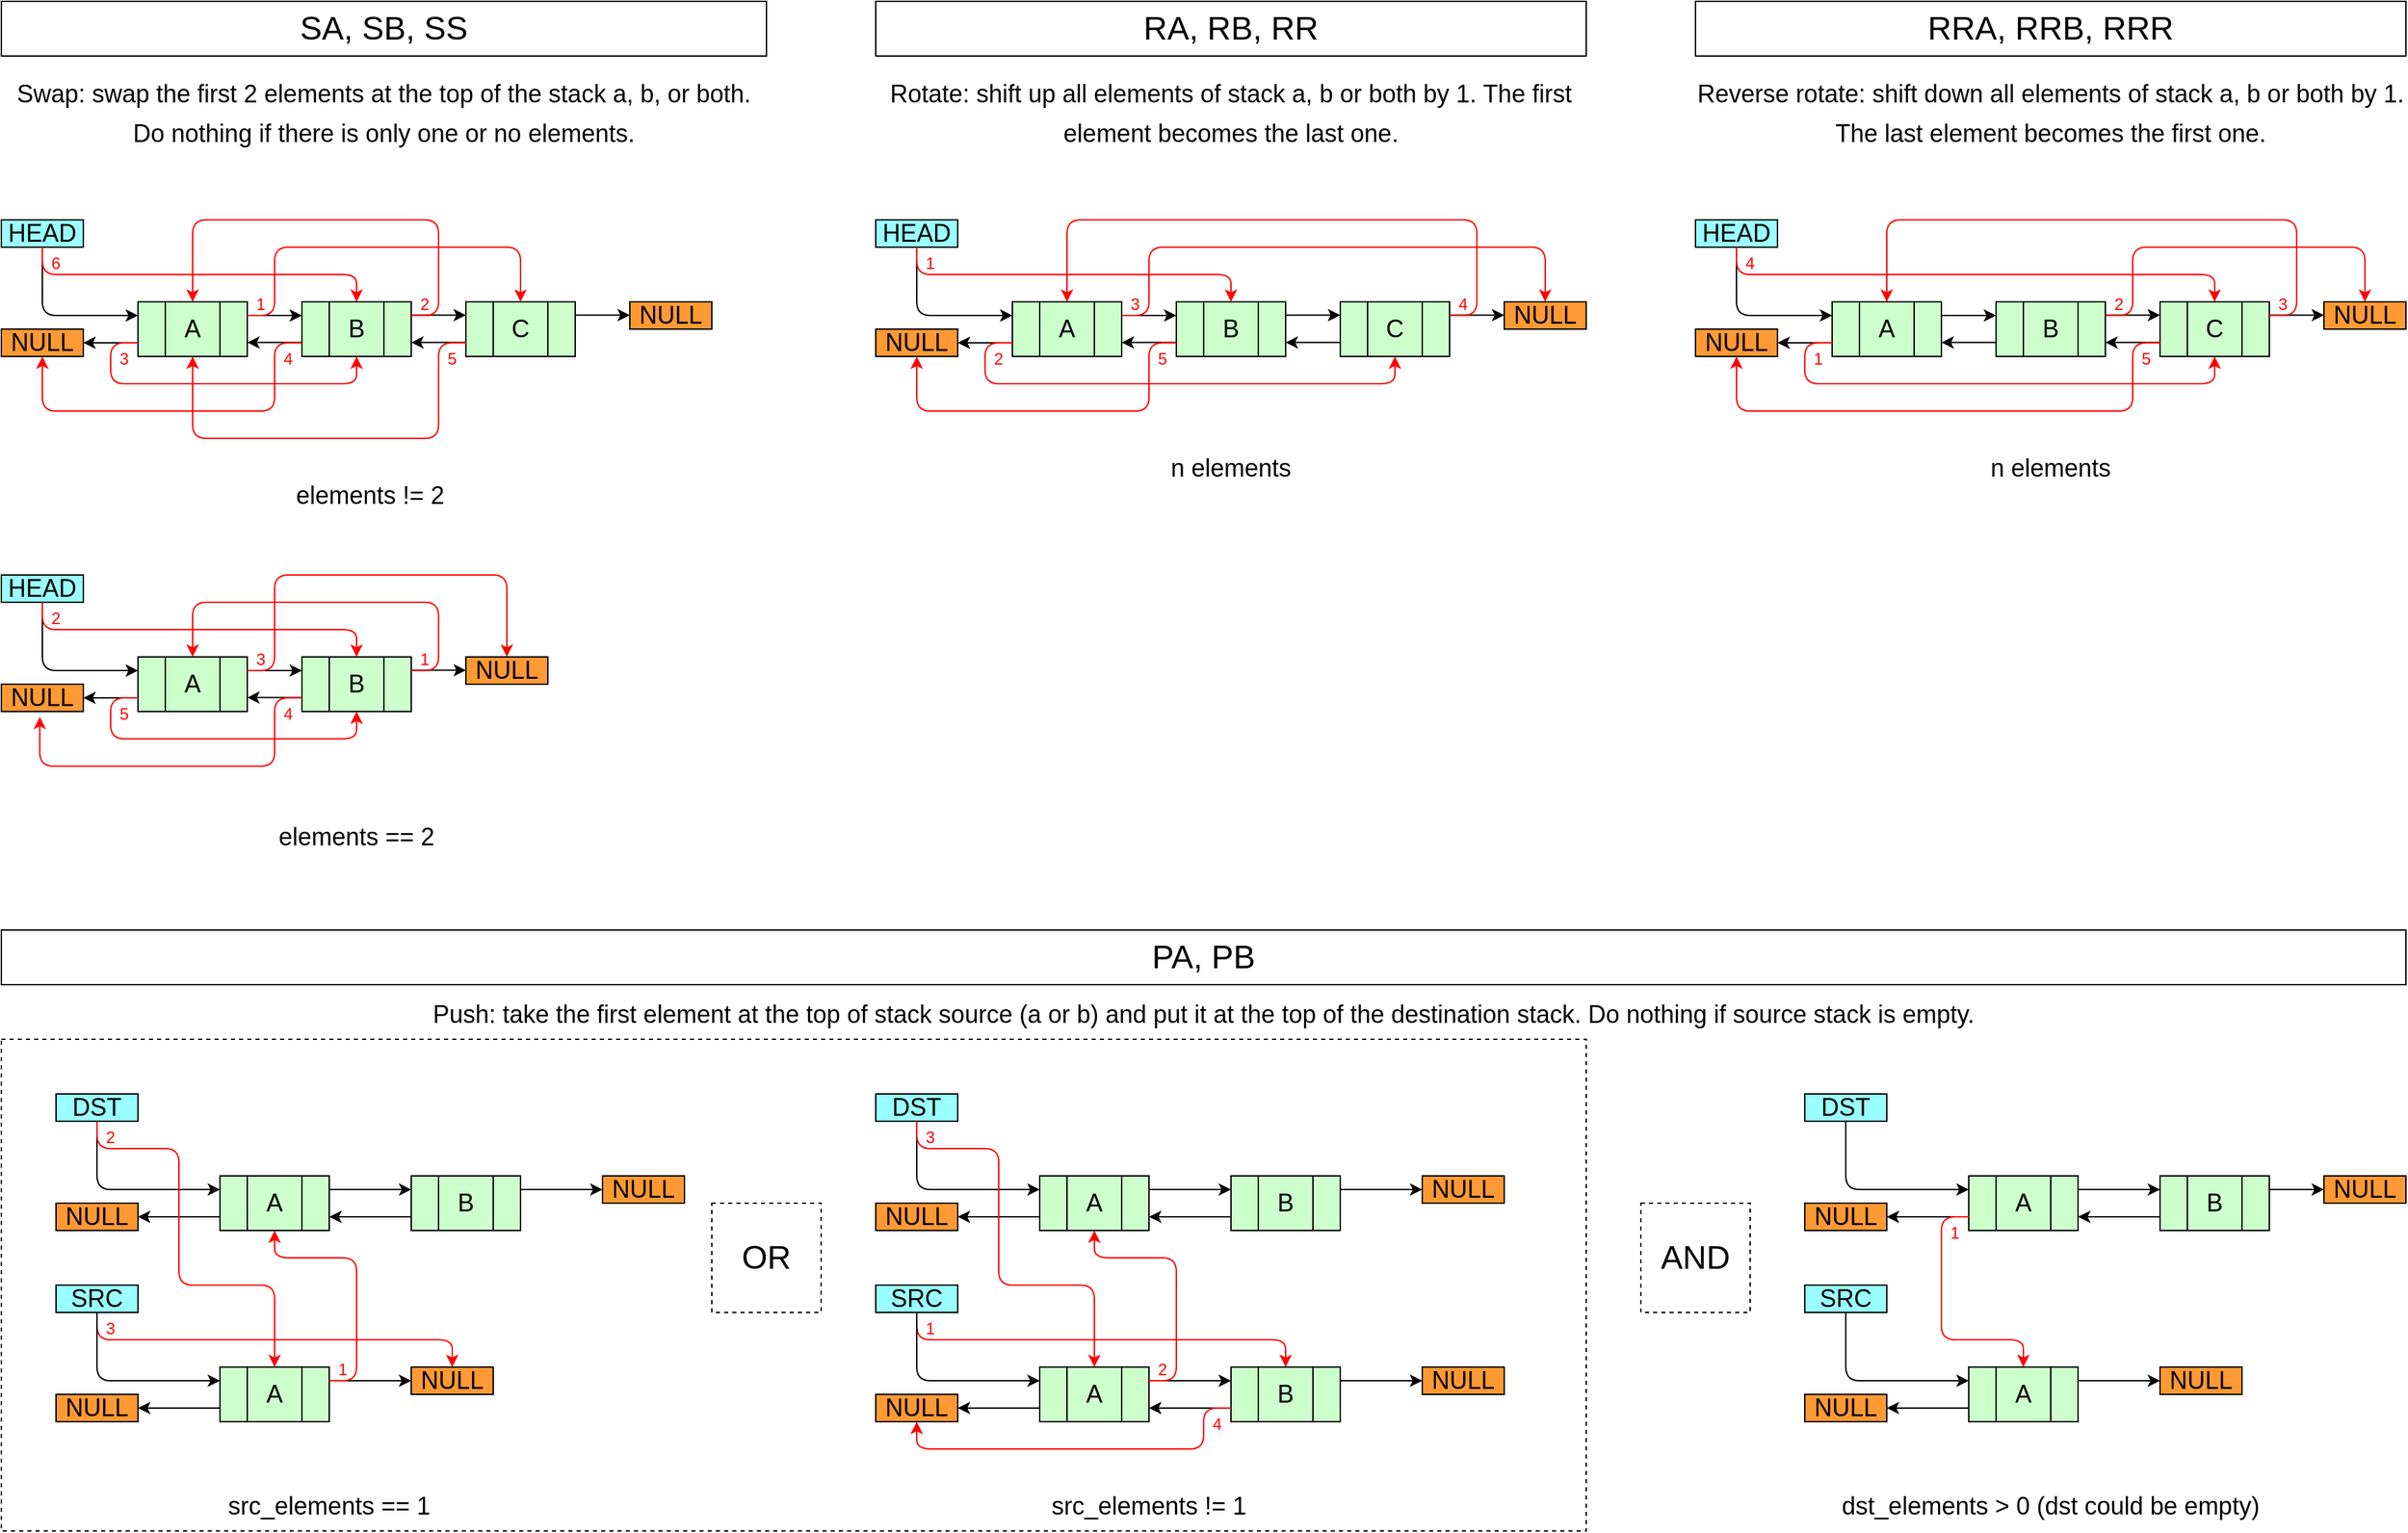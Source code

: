 <mxfile version="15.4.3" type="device"><diagram id="oJHXCfFereJ-r0q-JqO4" name="Page-1"><mxGraphModel dx="2370" dy="1293" grid="1" gridSize="10" guides="1" tooltips="1" connect="1" arrows="1" fold="1" page="1" pageScale="1" pageWidth="1920" pageHeight="1200" math="0" shadow="0"><root><mxCell id="0"/><mxCell id="1" parent="0"/><mxCell id="LHqBm_UZvrEWKZq5-gv7-270" value="" style="rounded=0;whiteSpace=wrap;html=1;dashed=1;labelBackgroundColor=none;labelBorderColor=none;fontSize=18;fontColor=#000000;strokeColor=default;strokeWidth=1;fillColor=none;gradientColor=none;align=center;verticalAlign=middle;perimeterSpacing=1;sketch=0;shadow=0;" parent="1" vertex="1"><mxGeometry x="80" y="800" width="1160" height="360" as="geometry"/></mxCell><mxCell id="LHqBm_UZvrEWKZq5-gv7-2" value="&lt;font style=&quot;font-size: 18px&quot;&gt;A&lt;/font&gt;" style="shape=process;whiteSpace=wrap;html=1;backgroundOutline=1;size=0.25;fillColor=#CCFFCC;" parent="1" vertex="1"><mxGeometry x="180" y="260" width="80" height="40" as="geometry"/></mxCell><mxCell id="LHqBm_UZvrEWKZq5-gv7-16" value="&lt;font style=&quot;font-size: 18px&quot;&gt;B&lt;/font&gt;" style="shape=process;whiteSpace=wrap;html=1;backgroundOutline=1;size=0.25;fillColor=#CCFFCC;strokeColor=#000000;" parent="1" vertex="1"><mxGeometry x="300" y="260" width="80" height="40" as="geometry"/></mxCell><mxCell id="LHqBm_UZvrEWKZq5-gv7-17" value="&lt;font style=&quot;font-size: 18px&quot;&gt;C&lt;/font&gt;" style="shape=process;whiteSpace=wrap;html=1;backgroundOutline=1;size=0.25;fillColor=#CCFFCC;strokeColor=#000000;" parent="1" vertex="1"><mxGeometry x="420" y="260" width="80" height="40" as="geometry"/></mxCell><mxCell id="LHqBm_UZvrEWKZq5-gv7-18" value="HEAD" style="text;strokeColor=default;fillColor=#99FFFF;align=center;verticalAlign=middle;rounded=0;fontSize=18;labelBackgroundColor=none;fontColor=#030303;html=1;whiteSpace=wrap;labelBorderColor=none;" parent="1" vertex="1"><mxGeometry x="80" y="200" width="60" height="20" as="geometry"/></mxCell><mxCell id="LHqBm_UZvrEWKZq5-gv7-19" value="NULL" style="text;html=1;strokeColor=default;fillColor=#FF9933;align=center;verticalAlign=middle;whiteSpace=wrap;rounded=0;fontSize=18;labelBorderColor=none;labelBackgroundColor=none;" parent="1" vertex="1"><mxGeometry x="540" y="260" width="60" height="20" as="geometry"/></mxCell><mxCell id="LHqBm_UZvrEWKZq5-gv7-26" value="NULL" style="text;html=1;strokeColor=default;fillColor=#FF9933;align=center;verticalAlign=middle;whiteSpace=wrap;rounded=0;fontSize=18;labelBackgroundColor=none;labelBorderColor=none;" parent="1" vertex="1"><mxGeometry x="80" y="280" width="60" height="20" as="geometry"/></mxCell><mxCell id="LHqBm_UZvrEWKZq5-gv7-29" value="" style="endArrow=classic;html=1;rounded=0;fontSize=22;entryX=0;entryY=0.25;entryDx=0;entryDy=0;" parent="1" target="LHqBm_UZvrEWKZq5-gv7-16" edge="1"><mxGeometry width="50" height="50" relative="1" as="geometry"><mxPoint x="260" y="270" as="sourcePoint"/><mxPoint x="290" y="270" as="targetPoint"/></mxGeometry></mxCell><mxCell id="LHqBm_UZvrEWKZq5-gv7-25" value="" style="endArrow=classic;html=1;rounded=1;fontSize=22;entryX=0;entryY=0.25;entryDx=0;entryDy=0;edgeStyle=orthogonalEdgeStyle;exitX=0.5;exitY=1;exitDx=0;exitDy=0;" parent="1" source="LHqBm_UZvrEWKZq5-gv7-18" target="LHqBm_UZvrEWKZq5-gv7-2" edge="1"><mxGeometry width="50" height="50" relative="1" as="geometry"><mxPoint x="110" y="250" as="sourcePoint"/><mxPoint x="390" y="360" as="targetPoint"/><Array as="points"><mxPoint x="110" y="270"/></Array></mxGeometry></mxCell><mxCell id="LHqBm_UZvrEWKZq5-gv7-30" value="" style="endArrow=classic;html=1;rounded=0;fontSize=22;entryX=0;entryY=0.25;entryDx=0;entryDy=0;" parent="1" edge="1"><mxGeometry width="50" height="50" relative="1" as="geometry"><mxPoint x="380" y="269.76" as="sourcePoint"/><mxPoint x="420" y="269.76" as="targetPoint"/></mxGeometry></mxCell><mxCell id="LHqBm_UZvrEWKZq5-gv7-31" value="" style="endArrow=classic;html=1;rounded=0;fontSize=22;entryX=0;entryY=0.25;entryDx=0;entryDy=0;" parent="1" edge="1"><mxGeometry width="50" height="50" relative="1" as="geometry"><mxPoint x="500" y="269.76" as="sourcePoint"/><mxPoint x="540" y="269.76" as="targetPoint"/></mxGeometry></mxCell><mxCell id="LHqBm_UZvrEWKZq5-gv7-32" style="edgeStyle=none;rounded=0;orthogonalLoop=1;jettySize=auto;html=1;exitX=0;exitY=0.75;exitDx=0;exitDy=0;fontSize=22;entryX=1;entryY=0.5;entryDx=0;entryDy=0;" parent="1" edge="1"><mxGeometry relative="1" as="geometry"><mxPoint x="300" y="289.76" as="sourcePoint"/><mxPoint x="260" y="289.76" as="targetPoint"/></mxGeometry></mxCell><mxCell id="LHqBm_UZvrEWKZq5-gv7-33" style="edgeStyle=none;rounded=0;orthogonalLoop=1;jettySize=auto;html=1;exitX=0;exitY=0.75;exitDx=0;exitDy=0;fontSize=22;entryX=1;entryY=0.5;entryDx=0;entryDy=0;" parent="1" edge="1"><mxGeometry relative="1" as="geometry"><mxPoint x="420" y="289.76" as="sourcePoint"/><mxPoint x="380" y="289.76" as="targetPoint"/></mxGeometry></mxCell><mxCell id="LHqBm_UZvrEWKZq5-gv7-40" value="&lt;font color=&quot;#ff0000&quot; style=&quot;font-size: 12px&quot;&gt;1&lt;/font&gt;" style="text;html=1;strokeColor=none;fillColor=none;align=center;verticalAlign=middle;whiteSpace=wrap;rounded=0;labelBackgroundColor=none;labelBorderColor=none;fontSize=18;fontColor=default;" parent="1" vertex="1"><mxGeometry x="260" y="250" width="20" height="20" as="geometry"/></mxCell><mxCell id="LHqBm_UZvrEWKZq5-gv7-42" value="&lt;font color=&quot;#ff0000&quot; style=&quot;font-size: 12px&quot;&gt;2&lt;/font&gt;" style="text;html=1;strokeColor=none;fillColor=none;align=center;verticalAlign=middle;whiteSpace=wrap;rounded=0;labelBackgroundColor=none;labelBorderColor=none;fontSize=18;fontColor=default;" parent="1" vertex="1"><mxGeometry x="380" y="250" width="20" height="20" as="geometry"/></mxCell><mxCell id="LHqBm_UZvrEWKZq5-gv7-46" value="&lt;font color=&quot;#ff0000&quot; style=&quot;font-size: 12px&quot;&gt;3&lt;/font&gt;" style="text;html=1;strokeColor=none;fillColor=none;align=center;verticalAlign=middle;whiteSpace=wrap;rounded=0;labelBackgroundColor=none;labelBorderColor=none;fontSize=18;fontColor=default;" parent="1" vertex="1"><mxGeometry x="160" y="290" width="20" height="20" as="geometry"/></mxCell><mxCell id="LHqBm_UZvrEWKZq5-gv7-48" value="" style="endArrow=classic;html=1;rounded=1;shadow=0;labelBackgroundColor=none;sketch=0;fontSize=12;fontColor=#FF0000;strokeColor=#FF0000;edgeStyle=orthogonalEdgeStyle;entryX=0.5;entryY=0;entryDx=0;entryDy=0;" parent="1" target="LHqBm_UZvrEWKZq5-gv7-2" edge="1"><mxGeometry width="50" height="50" relative="1" as="geometry"><mxPoint x="380" y="269.97" as="sourcePoint"/><mxPoint x="430" y="219.97" as="targetPoint"/><Array as="points"><mxPoint x="400" y="270"/><mxPoint x="400" y="200"/><mxPoint x="220" y="200"/></Array></mxGeometry></mxCell><mxCell id="LHqBm_UZvrEWKZq5-gv7-28" style="edgeStyle=none;rounded=0;orthogonalLoop=1;jettySize=auto;html=1;exitX=0;exitY=0.75;exitDx=0;exitDy=0;fontSize=22;entryX=1;entryY=0.5;entryDx=0;entryDy=0;" parent="1" source="LHqBm_UZvrEWKZq5-gv7-2" target="LHqBm_UZvrEWKZq5-gv7-26" edge="1"><mxGeometry relative="1" as="geometry"><mxPoint x="150" y="290" as="targetPoint"/></mxGeometry></mxCell><mxCell id="LHqBm_UZvrEWKZq5-gv7-49" value="" style="endArrow=classic;html=1;rounded=1;shadow=0;labelBackgroundColor=none;sketch=0;fontSize=12;fontColor=#FF0000;strokeColor=#FF0000;edgeStyle=orthogonalEdgeStyle;exitX=0;exitY=0.75;exitDx=0;exitDy=0;entryX=0.5;entryY=1;entryDx=0;entryDy=0;" parent="1" source="LHqBm_UZvrEWKZq5-gv7-2" target="LHqBm_UZvrEWKZq5-gv7-16" edge="1"><mxGeometry width="50" height="50" relative="1" as="geometry"><mxPoint x="244.99" y="430" as="sourcePoint"/><mxPoint x="294.99" y="380" as="targetPoint"/><Array as="points"><mxPoint x="160" y="290"/><mxPoint x="160" y="320"/><mxPoint x="340" y="320"/></Array></mxGeometry></mxCell><mxCell id="LHqBm_UZvrEWKZq5-gv7-50" value="" style="endArrow=classic;html=1;rounded=1;shadow=0;labelBackgroundColor=none;sketch=0;fontSize=12;fontColor=#FF0000;strokeColor=#FF0000;edgeStyle=orthogonalEdgeStyle;entryX=0.5;entryY=1;entryDx=0;entryDy=0;" parent="1" target="LHqBm_UZvrEWKZq5-gv7-26" edge="1"><mxGeometry width="50" height="50" relative="1" as="geometry"><mxPoint x="300" y="290" as="sourcePoint"/><mxPoint x="320" y="350" as="targetPoint"/><Array as="points"><mxPoint x="280" y="290"/><mxPoint x="280" y="340"/><mxPoint x="110" y="340"/></Array></mxGeometry></mxCell><mxCell id="LHqBm_UZvrEWKZq5-gv7-51" value="&lt;font color=&quot;#ff0000&quot; style=&quot;font-size: 12px&quot;&gt;4&lt;/font&gt;" style="text;html=1;strokeColor=none;fillColor=none;align=center;verticalAlign=middle;whiteSpace=wrap;rounded=0;labelBackgroundColor=none;labelBorderColor=none;fontSize=18;fontColor=default;" parent="1" vertex="1"><mxGeometry x="280" y="290" width="20" height="20" as="geometry"/></mxCell><mxCell id="LHqBm_UZvrEWKZq5-gv7-52" value="" style="endArrow=classic;html=1;rounded=1;shadow=0;labelBackgroundColor=none;sketch=0;fontSize=12;fontColor=#FF0000;strokeColor=#FF0000;edgeStyle=orthogonalEdgeStyle;entryX=0.5;entryY=1;entryDx=0;entryDy=0;" parent="1" target="LHqBm_UZvrEWKZq5-gv7-2" edge="1"><mxGeometry width="50" height="50" relative="1" as="geometry"><mxPoint x="420" y="290" as="sourcePoint"/><mxPoint x="440" y="360" as="targetPoint"/><Array as="points"><mxPoint x="400" y="290"/><mxPoint x="400" y="360"/><mxPoint x="220" y="360"/></Array></mxGeometry></mxCell><mxCell id="LHqBm_UZvrEWKZq5-gv7-53" value="&lt;font color=&quot;#ff0000&quot; style=&quot;font-size: 12px&quot;&gt;5&lt;/font&gt;" style="text;html=1;strokeColor=none;fillColor=none;align=center;verticalAlign=middle;whiteSpace=wrap;rounded=0;labelBackgroundColor=none;labelBorderColor=none;fontSize=18;fontColor=default;" parent="1" vertex="1"><mxGeometry x="400" y="290" width="20" height="20" as="geometry"/></mxCell><mxCell id="LHqBm_UZvrEWKZq5-gv7-54" value="" style="endArrow=classic;html=1;rounded=1;shadow=0;labelBackgroundColor=none;sketch=0;fontSize=12;fontColor=#FF0000;strokeColor=#FF0000;edgeStyle=orthogonalEdgeStyle;entryX=0.5;entryY=0;entryDx=0;entryDy=0;" parent="1" target="LHqBm_UZvrEWKZq5-gv7-16" edge="1"><mxGeometry width="50" height="50" relative="1" as="geometry"><mxPoint x="110" y="220" as="sourcePoint"/><mxPoint x="340" y="200" as="targetPoint"/><Array as="points"><mxPoint x="110" y="240"/><mxPoint x="340" y="240"/></Array></mxGeometry></mxCell><mxCell id="LHqBm_UZvrEWKZq5-gv7-55" value="&lt;font color=&quot;#ff0000&quot; style=&quot;font-size: 12px&quot;&gt;6&lt;/font&gt;" style="text;html=1;strokeColor=none;fillColor=none;align=center;verticalAlign=middle;whiteSpace=wrap;rounded=0;labelBackgroundColor=none;labelBorderColor=none;fontSize=18;fontColor=default;" parent="1" vertex="1"><mxGeometry x="110" y="220" width="20" height="20" as="geometry"/></mxCell><mxCell id="LHqBm_UZvrEWKZq5-gv7-47" value="" style="endArrow=classic;html=1;rounded=1;shadow=0;labelBackgroundColor=none;sketch=0;fontSize=12;fontColor=#FF0000;strokeColor=#FF0000;edgeStyle=orthogonalEdgeStyle;entryX=0.5;entryY=0;entryDx=0;entryDy=0;" parent="1" target="LHqBm_UZvrEWKZq5-gv7-17" edge="1"><mxGeometry width="50" height="50" relative="1" as="geometry"><mxPoint x="260" y="270" as="sourcePoint"/><mxPoint x="400" y="250" as="targetPoint"/><Array as="points"><mxPoint x="280" y="270"/><mxPoint x="280" y="220"/><mxPoint x="460" y="220"/></Array></mxGeometry></mxCell><mxCell id="LHqBm_UZvrEWKZq5-gv7-56" value="&lt;font style=&quot;font-size: 18px&quot;&gt;A&lt;/font&gt;" style="shape=process;whiteSpace=wrap;html=1;backgroundOutline=1;size=0.25;fillColor=#CCFFCC;strokeColor=#000000;" parent="1" vertex="1"><mxGeometry x="180" y="520" width="80" height="40" as="geometry"/></mxCell><mxCell id="LHqBm_UZvrEWKZq5-gv7-57" value="&lt;font style=&quot;font-size: 18px&quot;&gt;B&lt;/font&gt;" style="shape=process;whiteSpace=wrap;html=1;backgroundOutline=1;size=0.25;fillColor=#CCFFCC;strokeColor=#000000;" parent="1" vertex="1"><mxGeometry x="300" y="520" width="80" height="40" as="geometry"/></mxCell><mxCell id="LHqBm_UZvrEWKZq5-gv7-59" value="HEAD" style="text;strokeColor=default;fillColor=#99FFFF;align=center;verticalAlign=middle;rounded=0;fontSize=18;labelBackgroundColor=none;fontColor=#030303;html=1;whiteSpace=wrap;labelBorderColor=none;" parent="1" vertex="1"><mxGeometry x="80" y="460" width="60" height="20" as="geometry"/></mxCell><mxCell id="LHqBm_UZvrEWKZq5-gv7-61" value="NULL" style="text;html=1;strokeColor=default;fillColor=#FF9933;align=center;verticalAlign=middle;whiteSpace=wrap;rounded=0;fontSize=18;labelBackgroundColor=none;labelBorderColor=none;" parent="1" vertex="1"><mxGeometry x="80" y="540" width="60" height="20" as="geometry"/></mxCell><mxCell id="LHqBm_UZvrEWKZq5-gv7-62" value="" style="endArrow=classic;html=1;rounded=0;fontSize=22;entryX=0;entryY=0.25;entryDx=0;entryDy=0;" parent="1" target="LHqBm_UZvrEWKZq5-gv7-57" edge="1"><mxGeometry width="50" height="50" relative="1" as="geometry"><mxPoint x="260" y="530" as="sourcePoint"/><mxPoint x="290" y="530" as="targetPoint"/></mxGeometry></mxCell><mxCell id="LHqBm_UZvrEWKZq5-gv7-63" value="" style="endArrow=classic;html=1;rounded=1;fontSize=22;entryX=0;entryY=0.25;entryDx=0;entryDy=0;edgeStyle=orthogonalEdgeStyle;exitX=0.5;exitY=1;exitDx=0;exitDy=0;" parent="1" source="LHqBm_UZvrEWKZq5-gv7-59" target="LHqBm_UZvrEWKZq5-gv7-56" edge="1"><mxGeometry width="50" height="50" relative="1" as="geometry"><mxPoint x="110" y="510" as="sourcePoint"/><mxPoint x="390" y="620" as="targetPoint"/><Array as="points"><mxPoint x="110" y="530"/></Array></mxGeometry></mxCell><mxCell id="LHqBm_UZvrEWKZq5-gv7-64" value="" style="endArrow=classic;html=1;rounded=0;fontSize=22;entryX=0;entryY=0.25;entryDx=0;entryDy=0;" parent="1" edge="1"><mxGeometry width="50" height="50" relative="1" as="geometry"><mxPoint x="380" y="529.76" as="sourcePoint"/><mxPoint x="420" y="529.76" as="targetPoint"/></mxGeometry></mxCell><mxCell id="LHqBm_UZvrEWKZq5-gv7-66" style="edgeStyle=none;rounded=0;orthogonalLoop=1;jettySize=auto;html=1;exitX=0;exitY=0.75;exitDx=0;exitDy=0;fontSize=22;entryX=1;entryY=0.5;entryDx=0;entryDy=0;" parent="1" edge="1"><mxGeometry relative="1" as="geometry"><mxPoint x="300" y="549.76" as="sourcePoint"/><mxPoint x="260" y="549.76" as="targetPoint"/></mxGeometry></mxCell><mxCell id="LHqBm_UZvrEWKZq5-gv7-72" style="edgeStyle=none;rounded=0;orthogonalLoop=1;jettySize=auto;html=1;exitX=0;exitY=0.75;exitDx=0;exitDy=0;fontSize=22;entryX=1;entryY=0.5;entryDx=0;entryDy=0;" parent="1" source="LHqBm_UZvrEWKZq5-gv7-56" target="LHqBm_UZvrEWKZq5-gv7-61" edge="1"><mxGeometry relative="1" as="geometry"><mxPoint x="150" y="550" as="targetPoint"/></mxGeometry></mxCell><mxCell id="LHqBm_UZvrEWKZq5-gv7-81" value="" style="endArrow=classic;html=1;rounded=1;shadow=0;labelBackgroundColor=none;sketch=0;fontSize=12;fontColor=#FF0000;strokeColor=#FF0000;edgeStyle=orthogonalEdgeStyle;entryX=0.5;entryY=0;entryDx=0;entryDy=0;" parent="1" target="LHqBm_UZvrEWKZq5-gv7-56" edge="1"><mxGeometry width="50" height="50" relative="1" as="geometry"><mxPoint x="379.97" y="530" as="sourcePoint"/><mxPoint x="209.97" y="480" as="targetPoint"/><Array as="points"><mxPoint x="400" y="530"/><mxPoint x="400" y="480"/><mxPoint x="220" y="480"/></Array></mxGeometry></mxCell><mxCell id="LHqBm_UZvrEWKZq5-gv7-82" value="&lt;font color=&quot;#ff0000&quot; style=&quot;font-size: 12px&quot;&gt;1&lt;/font&gt;" style="text;html=1;strokeColor=none;fillColor=none;align=center;verticalAlign=middle;whiteSpace=wrap;rounded=0;labelBackgroundColor=none;labelBorderColor=none;fontSize=18;fontColor=default;" parent="1" vertex="1"><mxGeometry x="380" y="510" width="20" height="20" as="geometry"/></mxCell><mxCell id="LHqBm_UZvrEWKZq5-gv7-83" value="" style="endArrow=classic;html=1;rounded=1;shadow=0;labelBackgroundColor=none;sketch=0;fontSize=12;fontColor=#FF0000;strokeColor=#FF0000;edgeStyle=orthogonalEdgeStyle;exitX=0.5;exitY=1;exitDx=0;exitDy=0;entryX=0.5;entryY=0;entryDx=0;entryDy=0;" parent="1" source="LHqBm_UZvrEWKZq5-gv7-59" target="LHqBm_UZvrEWKZq5-gv7-57" edge="1"><mxGeometry width="50" height="50" relative="1" as="geometry"><mxPoint x="350" y="480" as="sourcePoint"/><mxPoint x="400" y="430" as="targetPoint"/><Array as="points"><mxPoint x="110" y="500"/><mxPoint x="340" y="500"/></Array></mxGeometry></mxCell><mxCell id="LHqBm_UZvrEWKZq5-gv7-84" value="&lt;font color=&quot;#ff0000&quot; style=&quot;font-size: 12px&quot;&gt;2&lt;/font&gt;" style="text;html=1;strokeColor=none;fillColor=none;align=center;verticalAlign=middle;whiteSpace=wrap;rounded=0;labelBackgroundColor=none;labelBorderColor=none;fontSize=18;fontColor=default;" parent="1" vertex="1"><mxGeometry x="110" y="480" width="20" height="20" as="geometry"/></mxCell><mxCell id="LHqBm_UZvrEWKZq5-gv7-85" value="" style="endArrow=classic;html=1;rounded=1;shadow=0;labelBackgroundColor=none;sketch=0;fontSize=12;fontColor=#FFFFFF;strokeColor=#FF0000;edgeStyle=orthogonalEdgeStyle;entryX=0.5;entryY=0;entryDx=0;entryDy=0;" parent="1" edge="1"><mxGeometry width="50" height="50" relative="1" as="geometry"><mxPoint x="260" y="529.97" as="sourcePoint"/><mxPoint x="450" y="520" as="targetPoint"/><Array as="points"><mxPoint x="280" y="530"/><mxPoint x="280" y="460"/><mxPoint x="450" y="460"/></Array></mxGeometry></mxCell><mxCell id="LHqBm_UZvrEWKZq5-gv7-86" value="&lt;font color=&quot;#ff0000&quot; style=&quot;font-size: 12px&quot;&gt;3&lt;/font&gt;" style="text;html=1;strokeColor=none;fillColor=none;align=center;verticalAlign=middle;whiteSpace=wrap;rounded=0;labelBackgroundColor=none;labelBorderColor=none;fontSize=18;fontColor=default;" parent="1" vertex="1"><mxGeometry x="260" y="510" width="20" height="20" as="geometry"/></mxCell><mxCell id="LHqBm_UZvrEWKZq5-gv7-87" value="" style="endArrow=classic;html=1;rounded=1;shadow=0;labelBackgroundColor=none;sketch=0;fontSize=12;fontColor=#FFFFFF;strokeColor=#FF0000;edgeStyle=orthogonalEdgeStyle;entryX=0.469;entryY=1.193;entryDx=0;entryDy=0;entryPerimeter=0;" parent="1" target="LHqBm_UZvrEWKZq5-gv7-61" edge="1"><mxGeometry width="50" height="50" relative="1" as="geometry"><mxPoint x="300" y="550" as="sourcePoint"/><mxPoint x="150" y="580" as="targetPoint"/><Array as="points"><mxPoint x="280" y="550"/><mxPoint x="280" y="600"/><mxPoint x="108" y="600"/></Array></mxGeometry></mxCell><mxCell id="LHqBm_UZvrEWKZq5-gv7-88" value="&lt;font color=&quot;#ff0000&quot; style=&quot;font-size: 12px&quot;&gt;4&lt;/font&gt;" style="text;html=1;strokeColor=none;fillColor=none;align=center;verticalAlign=middle;whiteSpace=wrap;rounded=0;labelBackgroundColor=none;labelBorderColor=none;fontSize=18;fontColor=default;" parent="1" vertex="1"><mxGeometry x="280" y="550" width="20" height="20" as="geometry"/></mxCell><mxCell id="LHqBm_UZvrEWKZq5-gv7-89" value="" style="endArrow=classic;html=1;rounded=1;shadow=0;labelBackgroundColor=none;sketch=0;fontSize=12;fontColor=#FFFFFF;strokeColor=#FF0000;edgeStyle=orthogonalEdgeStyle;exitX=0;exitY=0.75;exitDx=0;exitDy=0;entryX=0.5;entryY=1;entryDx=0;entryDy=0;" parent="1" source="LHqBm_UZvrEWKZq5-gv7-56" target="LHqBm_UZvrEWKZq5-gv7-57" edge="1"><mxGeometry width="50" height="50" relative="1" as="geometry"><mxPoint x="349.97" y="610" as="sourcePoint"/><mxPoint x="399.97" y="560" as="targetPoint"/><Array as="points"><mxPoint x="160" y="550"/><mxPoint x="160" y="580"/><mxPoint x="340" y="580"/></Array></mxGeometry></mxCell><mxCell id="LHqBm_UZvrEWKZq5-gv7-90" value="&lt;font color=&quot;#ff0000&quot; style=&quot;font-size: 12px&quot;&gt;5&lt;/font&gt;" style="text;html=1;strokeColor=none;fillColor=none;align=center;verticalAlign=middle;whiteSpace=wrap;rounded=0;labelBackgroundColor=none;labelBorderColor=none;fontSize=18;fontColor=default;" parent="1" vertex="1"><mxGeometry x="160" y="550" width="20" height="20" as="geometry"/></mxCell><mxCell id="LHqBm_UZvrEWKZq5-gv7-92" value="&lt;font color=&quot;#000000&quot;&gt;SA, SB, SS&lt;/font&gt;" style="text;html=1;strokeColor=default;fillColor=none;align=center;verticalAlign=middle;whiteSpace=wrap;rounded=0;labelBackgroundColor=none;labelBorderColor=none;fontSize=24;fontColor=#FFFFFF;strokeWidth=1;" parent="1" vertex="1"><mxGeometry x="80" y="40" width="560" height="40" as="geometry"/></mxCell><mxCell id="LHqBm_UZvrEWKZq5-gv7-93" value="&lt;font color=&quot;#000000&quot;&gt;PA, PB&lt;/font&gt;" style="text;html=1;strokeColor=default;fillColor=none;align=center;verticalAlign=middle;whiteSpace=wrap;rounded=0;labelBackgroundColor=none;labelBorderColor=none;fontSize=24;fontColor=#FFFFFF;strokeWidth=1;" parent="1" vertex="1"><mxGeometry x="80" y="720" width="1760" height="40" as="geometry"/></mxCell><mxCell id="LHqBm_UZvrEWKZq5-gv7-94" value="&lt;font color=&quot;#000000&quot;&gt;RA, RB, RR&lt;/font&gt;" style="text;html=1;strokeColor=default;fillColor=none;align=center;verticalAlign=middle;whiteSpace=wrap;rounded=0;labelBackgroundColor=none;labelBorderColor=none;fontSize=24;fontColor=#FFFFFF;strokeWidth=1;" parent="1" vertex="1"><mxGeometry x="720" y="40" width="520" height="40" as="geometry"/></mxCell><mxCell id="LHqBm_UZvrEWKZq5-gv7-95" value="&lt;font color=&quot;#000000&quot;&gt;RRA, RRB, RRR&lt;/font&gt;" style="text;html=1;strokeColor=default;fillColor=none;align=center;verticalAlign=middle;whiteSpace=wrap;rounded=0;labelBackgroundColor=none;labelBorderColor=none;fontSize=24;fontColor=#FFFFFF;strokeWidth=1;" parent="1" vertex="1"><mxGeometry x="1320" y="40" width="520" height="40" as="geometry"/></mxCell><mxCell id="LHqBm_UZvrEWKZq5-gv7-96" value="&lt;font style=&quot;font-size: 18px&quot;&gt;A&lt;/font&gt;" style="shape=process;whiteSpace=wrap;html=1;backgroundOutline=1;size=0.25;fillColor=#CCFFCC;" parent="1" vertex="1"><mxGeometry x="820" y="260" width="80" height="40" as="geometry"/></mxCell><mxCell id="LHqBm_UZvrEWKZq5-gv7-97" value="&lt;font style=&quot;font-size: 18px&quot;&gt;B&lt;/font&gt;" style="shape=process;whiteSpace=wrap;html=1;backgroundOutline=1;size=0.25;fillColor=#CCFFCC;strokeColor=#000000;" parent="1" vertex="1"><mxGeometry x="940" y="260" width="80" height="40" as="geometry"/></mxCell><mxCell id="LHqBm_UZvrEWKZq5-gv7-98" value="&lt;font style=&quot;font-size: 18px&quot;&gt;C&lt;/font&gt;" style="shape=process;whiteSpace=wrap;html=1;backgroundOutline=1;size=0.25;fillColor=#CCFFCC;strokeColor=#000000;" parent="1" vertex="1"><mxGeometry x="1060" y="260" width="80" height="40" as="geometry"/></mxCell><mxCell id="LHqBm_UZvrEWKZq5-gv7-99" value="HEAD" style="text;strokeColor=default;fillColor=#99FFFF;align=center;verticalAlign=middle;rounded=0;fontSize=18;labelBackgroundColor=none;fontColor=#030303;html=1;whiteSpace=wrap;labelBorderColor=none;" parent="1" vertex="1"><mxGeometry x="720" y="200" width="60" height="20" as="geometry"/></mxCell><mxCell id="LHqBm_UZvrEWKZq5-gv7-101" value="" style="endArrow=classic;html=1;rounded=0;fontSize=22;entryX=0;entryY=0.25;entryDx=0;entryDy=0;" parent="1" target="LHqBm_UZvrEWKZq5-gv7-97" edge="1"><mxGeometry width="50" height="50" relative="1" as="geometry"><mxPoint x="900" y="270" as="sourcePoint"/><mxPoint x="930" y="270" as="targetPoint"/></mxGeometry></mxCell><mxCell id="LHqBm_UZvrEWKZq5-gv7-102" value="" style="endArrow=classic;html=1;rounded=1;fontSize=22;entryX=0;entryY=0.25;entryDx=0;entryDy=0;edgeStyle=orthogonalEdgeStyle;exitX=0.5;exitY=1;exitDx=0;exitDy=0;" parent="1" source="LHqBm_UZvrEWKZq5-gv7-99" target="LHqBm_UZvrEWKZq5-gv7-96" edge="1"><mxGeometry width="50" height="50" relative="1" as="geometry"><mxPoint x="750" y="250" as="sourcePoint"/><mxPoint x="1030" y="360" as="targetPoint"/><Array as="points"><mxPoint x="750" y="270"/></Array></mxGeometry></mxCell><mxCell id="LHqBm_UZvrEWKZq5-gv7-103" value="" style="endArrow=classic;html=1;rounded=0;fontSize=22;entryX=0;entryY=0.25;entryDx=0;entryDy=0;" parent="1" edge="1"><mxGeometry width="50" height="50" relative="1" as="geometry"><mxPoint x="1020" y="269.76" as="sourcePoint"/><mxPoint x="1060" y="269.76" as="targetPoint"/></mxGeometry></mxCell><mxCell id="LHqBm_UZvrEWKZq5-gv7-104" value="" style="endArrow=classic;html=1;rounded=0;fontSize=22;entryX=0;entryY=0.25;entryDx=0;entryDy=0;" parent="1" edge="1"><mxGeometry width="50" height="50" relative="1" as="geometry"><mxPoint x="1140" y="269.76" as="sourcePoint"/><mxPoint x="1180" y="269.76" as="targetPoint"/></mxGeometry></mxCell><mxCell id="LHqBm_UZvrEWKZq5-gv7-105" style="edgeStyle=none;rounded=0;orthogonalLoop=1;jettySize=auto;html=1;exitX=0;exitY=0.75;exitDx=0;exitDy=0;fontSize=22;entryX=1;entryY=0.5;entryDx=0;entryDy=0;" parent="1" edge="1"><mxGeometry relative="1" as="geometry"><mxPoint x="940" y="289.76" as="sourcePoint"/><mxPoint x="900" y="289.76" as="targetPoint"/></mxGeometry></mxCell><mxCell id="LHqBm_UZvrEWKZq5-gv7-106" style="edgeStyle=none;rounded=0;orthogonalLoop=1;jettySize=auto;html=1;exitX=0;exitY=0.75;exitDx=0;exitDy=0;fontSize=22;entryX=1;entryY=0.5;entryDx=0;entryDy=0;" parent="1" edge="1"><mxGeometry relative="1" as="geometry"><mxPoint x="1060" y="289.76" as="sourcePoint"/><mxPoint x="1020" y="289.76" as="targetPoint"/></mxGeometry></mxCell><mxCell id="LHqBm_UZvrEWKZq5-gv7-107" value="&lt;font color=&quot;#ff0000&quot; style=&quot;font-size: 12px&quot;&gt;1&lt;/font&gt;" style="text;html=1;strokeColor=none;fillColor=none;align=center;verticalAlign=middle;whiteSpace=wrap;rounded=0;labelBackgroundColor=none;labelBorderColor=none;fontSize=18;fontColor=default;" parent="1" vertex="1"><mxGeometry x="750" y="220" width="20" height="20" as="geometry"/></mxCell><mxCell id="LHqBm_UZvrEWKZq5-gv7-108" value="&lt;font color=&quot;#ff0000&quot; style=&quot;font-size: 12px&quot;&gt;2&lt;/font&gt;" style="text;html=1;strokeColor=none;fillColor=none;align=center;verticalAlign=middle;whiteSpace=wrap;rounded=0;labelBackgroundColor=none;labelBorderColor=none;fontSize=18;fontColor=default;" parent="1" vertex="1"><mxGeometry x="800" y="290" width="20" height="20" as="geometry"/></mxCell><mxCell id="LHqBm_UZvrEWKZq5-gv7-109" value="&lt;font color=&quot;#ff0000&quot; style=&quot;font-size: 12px&quot;&gt;3&lt;/font&gt;" style="text;html=1;strokeColor=none;fillColor=none;align=center;verticalAlign=middle;whiteSpace=wrap;rounded=0;labelBackgroundColor=none;labelBorderColor=none;fontSize=18;fontColor=default;" parent="1" vertex="1"><mxGeometry x="900" y="250" width="20" height="20" as="geometry"/></mxCell><mxCell id="LHqBm_UZvrEWKZq5-gv7-111" style="edgeStyle=none;rounded=0;orthogonalLoop=1;jettySize=auto;html=1;exitX=0;exitY=0.75;exitDx=0;exitDy=0;fontSize=22;entryX=1;entryY=0.5;entryDx=0;entryDy=0;" parent="1" source="LHqBm_UZvrEWKZq5-gv7-96" edge="1"><mxGeometry relative="1" as="geometry"><mxPoint x="780" y="290" as="targetPoint"/></mxGeometry></mxCell><mxCell id="LHqBm_UZvrEWKZq5-gv7-114" value="&lt;font color=&quot;#ff0000&quot; style=&quot;font-size: 12px&quot;&gt;4&lt;/font&gt;" style="text;html=1;strokeColor=none;fillColor=none;align=center;verticalAlign=middle;whiteSpace=wrap;rounded=0;labelBackgroundColor=none;labelBorderColor=none;fontSize=18;fontColor=default;" parent="1" vertex="1"><mxGeometry x="1140" y="250" width="20" height="20" as="geometry"/></mxCell><mxCell id="LHqBm_UZvrEWKZq5-gv7-115" value="&lt;font color=&quot;#ff0000&quot; style=&quot;font-size: 12px&quot;&gt;5&lt;/font&gt;" style="text;html=1;strokeColor=none;fillColor=none;align=center;verticalAlign=middle;whiteSpace=wrap;rounded=0;labelBackgroundColor=none;labelBorderColor=none;fontSize=18;fontColor=default;" parent="1" vertex="1"><mxGeometry x="920" y="290" width="20" height="20" as="geometry"/></mxCell><mxCell id="LHqBm_UZvrEWKZq5-gv7-119" value="&lt;font color=&quot;#000000&quot; style=&quot;font-size: 18px&quot;&gt;n elements&lt;/font&gt;" style="text;html=1;strokeColor=none;fillColor=none;align=center;verticalAlign=middle;whiteSpace=wrap;rounded=0;labelBackgroundColor=none;labelBorderColor=none;fontSize=24;fontColor=#FFFFFF;strokeWidth=1;" parent="1" vertex="1"><mxGeometry x="720" y="360" width="520" height="40" as="geometry"/></mxCell><mxCell id="LHqBm_UZvrEWKZq5-gv7-121" value="&lt;font color=&quot;#000000&quot; style=&quot;font-size: 18px&quot;&gt;n elements&lt;/font&gt;" style="text;html=1;strokeColor=none;fillColor=none;align=center;verticalAlign=middle;whiteSpace=wrap;rounded=0;labelBackgroundColor=none;labelBorderColor=none;fontSize=24;fontColor=#FFFFFF;strokeWidth=1;" parent="1" vertex="1"><mxGeometry x="1320" y="360" width="520" height="40" as="geometry"/></mxCell><mxCell id="LHqBm_UZvrEWKZq5-gv7-124" value="NULL" style="text;html=1;strokeColor=default;fillColor=#FF9933;align=center;verticalAlign=middle;whiteSpace=wrap;rounded=0;fontSize=18;labelBorderColor=none;labelBackgroundColor=none;" parent="1" vertex="1"><mxGeometry x="1180" y="260" width="60" height="20" as="geometry"/></mxCell><mxCell id="LHqBm_UZvrEWKZq5-gv7-128" value="&lt;font style=&quot;font-size: 18px&quot;&gt;A&lt;/font&gt;" style="shape=process;whiteSpace=wrap;html=1;backgroundOutline=1;size=0.25;fillColor=#CCFFCC;" parent="1" vertex="1"><mxGeometry x="1420" y="260" width="80" height="40" as="geometry"/></mxCell><mxCell id="LHqBm_UZvrEWKZq5-gv7-129" value="&lt;font style=&quot;font-size: 18px&quot;&gt;B&lt;/font&gt;" style="shape=process;whiteSpace=wrap;html=1;backgroundOutline=1;size=0.25;fillColor=#CCFFCC;strokeColor=#000000;" parent="1" vertex="1"><mxGeometry x="1540" y="260" width="80" height="40" as="geometry"/></mxCell><mxCell id="LHqBm_UZvrEWKZq5-gv7-130" value="&lt;font style=&quot;font-size: 18px&quot;&gt;C&lt;/font&gt;" style="shape=process;whiteSpace=wrap;html=1;backgroundOutline=1;size=0.25;fillColor=#CCFFCC;strokeColor=#000000;" parent="1" vertex="1"><mxGeometry x="1660" y="260" width="80" height="40" as="geometry"/></mxCell><mxCell id="LHqBm_UZvrEWKZq5-gv7-131" value="HEAD" style="text;strokeColor=default;fillColor=#99FFFF;align=center;verticalAlign=middle;rounded=0;fontSize=18;labelBackgroundColor=none;fontColor=#030303;html=1;whiteSpace=wrap;labelBorderColor=none;" parent="1" vertex="1"><mxGeometry x="1320" y="200" width="60" height="20" as="geometry"/></mxCell><mxCell id="LHqBm_UZvrEWKZq5-gv7-132" value="NULL" style="text;html=1;strokeColor=default;fillColor=#FF9933;align=center;verticalAlign=middle;whiteSpace=wrap;rounded=0;fontSize=18;labelBackgroundColor=none;labelBorderColor=none;" parent="1" vertex="1"><mxGeometry x="1320" y="280" width="60" height="20" as="geometry"/></mxCell><mxCell id="LHqBm_UZvrEWKZq5-gv7-133" value="" style="endArrow=classic;html=1;rounded=0;fontSize=22;entryX=0;entryY=0.25;entryDx=0;entryDy=0;" parent="1" target="LHqBm_UZvrEWKZq5-gv7-129" edge="1"><mxGeometry width="50" height="50" relative="1" as="geometry"><mxPoint x="1500" y="270" as="sourcePoint"/><mxPoint x="1530" y="270" as="targetPoint"/></mxGeometry></mxCell><mxCell id="LHqBm_UZvrEWKZq5-gv7-134" value="" style="endArrow=classic;html=1;rounded=1;fontSize=22;entryX=0;entryY=0.25;entryDx=0;entryDy=0;edgeStyle=orthogonalEdgeStyle;exitX=0.5;exitY=1;exitDx=0;exitDy=0;" parent="1" source="LHqBm_UZvrEWKZq5-gv7-131" target="LHqBm_UZvrEWKZq5-gv7-128" edge="1"><mxGeometry width="50" height="50" relative="1" as="geometry"><mxPoint x="1350" y="250" as="sourcePoint"/><mxPoint x="1630" y="360" as="targetPoint"/><Array as="points"><mxPoint x="1350" y="270"/></Array></mxGeometry></mxCell><mxCell id="LHqBm_UZvrEWKZq5-gv7-135" value="" style="endArrow=classic;html=1;rounded=0;fontSize=22;entryX=0;entryY=0.25;entryDx=0;entryDy=0;" parent="1" edge="1"><mxGeometry width="50" height="50" relative="1" as="geometry"><mxPoint x="1620" y="269.76" as="sourcePoint"/><mxPoint x="1660" y="269.76" as="targetPoint"/></mxGeometry></mxCell><mxCell id="LHqBm_UZvrEWKZq5-gv7-136" value="" style="endArrow=classic;html=1;rounded=0;fontSize=22;entryX=0;entryY=0.25;entryDx=0;entryDy=0;" parent="1" edge="1"><mxGeometry width="50" height="50" relative="1" as="geometry"><mxPoint x="1740" y="269.76" as="sourcePoint"/><mxPoint x="1780" y="269.76" as="targetPoint"/></mxGeometry></mxCell><mxCell id="LHqBm_UZvrEWKZq5-gv7-137" style="edgeStyle=none;rounded=0;orthogonalLoop=1;jettySize=auto;html=1;exitX=0;exitY=0.75;exitDx=0;exitDy=0;fontSize=22;entryX=1;entryY=0.5;entryDx=0;entryDy=0;" parent="1" edge="1"><mxGeometry relative="1" as="geometry"><mxPoint x="1540" y="289.76" as="sourcePoint"/><mxPoint x="1500" y="289.76" as="targetPoint"/></mxGeometry></mxCell><mxCell id="LHqBm_UZvrEWKZq5-gv7-138" style="edgeStyle=none;rounded=0;orthogonalLoop=1;jettySize=auto;html=1;exitX=0;exitY=0.75;exitDx=0;exitDy=0;fontSize=22;entryX=1;entryY=0.5;entryDx=0;entryDy=0;" parent="1" edge="1"><mxGeometry relative="1" as="geometry"><mxPoint x="1660" y="289.76" as="sourcePoint"/><mxPoint x="1620" y="289.76" as="targetPoint"/></mxGeometry></mxCell><mxCell id="LHqBm_UZvrEWKZq5-gv7-139" value="&lt;font color=&quot;#ff0000&quot; style=&quot;font-size: 12px&quot;&gt;1&lt;/font&gt;" style="text;html=1;strokeColor=none;fillColor=none;align=center;verticalAlign=middle;whiteSpace=wrap;rounded=0;labelBackgroundColor=none;labelBorderColor=none;fontSize=18;fontColor=default;" parent="1" vertex="1"><mxGeometry x="1400" y="290" width="20" height="20" as="geometry"/></mxCell><mxCell id="LHqBm_UZvrEWKZq5-gv7-140" value="&lt;font color=&quot;#ff0000&quot; style=&quot;font-size: 12px&quot;&gt;2&lt;/font&gt;" style="text;html=1;strokeColor=none;fillColor=none;align=center;verticalAlign=middle;whiteSpace=wrap;rounded=0;labelBackgroundColor=none;labelBorderColor=none;fontSize=18;fontColor=default;" parent="1" vertex="1"><mxGeometry x="1620" y="250" width="20" height="20" as="geometry"/></mxCell><mxCell id="LHqBm_UZvrEWKZq5-gv7-141" value="&lt;font color=&quot;#ff0000&quot; style=&quot;font-size: 12px&quot;&gt;3&lt;/font&gt;" style="text;html=1;strokeColor=none;fillColor=none;align=center;verticalAlign=middle;whiteSpace=wrap;rounded=0;labelBackgroundColor=none;labelBorderColor=none;fontSize=18;fontColor=default;" parent="1" vertex="1"><mxGeometry x="1740" y="250" width="20" height="20" as="geometry"/></mxCell><mxCell id="LHqBm_UZvrEWKZq5-gv7-142" style="edgeStyle=none;rounded=0;orthogonalLoop=1;jettySize=auto;html=1;exitX=0;exitY=0.75;exitDx=0;exitDy=0;fontSize=22;entryX=1;entryY=0.5;entryDx=0;entryDy=0;" parent="1" source="LHqBm_UZvrEWKZq5-gv7-128" target="LHqBm_UZvrEWKZq5-gv7-132" edge="1"><mxGeometry relative="1" as="geometry"><mxPoint x="1390" y="290" as="targetPoint"/></mxGeometry></mxCell><mxCell id="LHqBm_UZvrEWKZq5-gv7-143" value="&lt;font color=&quot;#ff0000&quot; style=&quot;font-size: 12px&quot;&gt;4&lt;/font&gt;" style="text;html=1;strokeColor=none;fillColor=none;align=center;verticalAlign=middle;whiteSpace=wrap;rounded=0;labelBackgroundColor=none;labelBorderColor=none;fontSize=18;fontColor=default;" parent="1" vertex="1"><mxGeometry x="1350" y="220" width="20" height="20" as="geometry"/></mxCell><mxCell id="LHqBm_UZvrEWKZq5-gv7-144" value="&lt;font color=&quot;#ff0000&quot; style=&quot;font-size: 12px&quot;&gt;5&lt;/font&gt;" style="text;html=1;strokeColor=none;fillColor=none;align=center;verticalAlign=middle;whiteSpace=wrap;rounded=0;labelBackgroundColor=none;labelBorderColor=none;fontSize=18;fontColor=default;" parent="1" vertex="1"><mxGeometry x="1640" y="290" width="20" height="20" as="geometry"/></mxCell><mxCell id="LHqBm_UZvrEWKZq5-gv7-145" value="" style="endArrow=classic;html=1;rounded=1;shadow=0;labelBackgroundColor=none;sketch=0;fontSize=18;fontColor=#000000;strokeColor=#FF0000;edgeStyle=orthogonalEdgeStyle;entryX=0.5;entryY=1;entryDx=0;entryDy=0;" parent="1" target="LHqBm_UZvrEWKZq5-gv7-130" edge="1"><mxGeometry width="50" height="50" relative="1" as="geometry"><mxPoint x="1420" y="290" as="sourcePoint"/><mxPoint x="1700" y="320" as="targetPoint"/><Array as="points"><mxPoint x="1400" y="290"/><mxPoint x="1400" y="320"/><mxPoint x="1700" y="320"/></Array></mxGeometry></mxCell><mxCell id="LHqBm_UZvrEWKZq5-gv7-146" value="" style="endArrow=classic;html=1;rounded=1;shadow=0;labelBackgroundColor=none;sketch=0;fontSize=18;fontColor=#000000;strokeColor=#FF0000;edgeStyle=orthogonalEdgeStyle;entryX=0.5;entryY=0;entryDx=0;entryDy=0;exitX=1;exitY=0.25;exitDx=0;exitDy=0;" parent="1" source="LHqBm_UZvrEWKZq5-gv7-129" edge="1"><mxGeometry width="50" height="50" relative="1" as="geometry"><mxPoint x="1630" y="270" as="sourcePoint"/><mxPoint x="1810" y="260" as="targetPoint"/><Array as="points"><mxPoint x="1640" y="270"/><mxPoint x="1640" y="220"/><mxPoint x="1810" y="220"/></Array></mxGeometry></mxCell><mxCell id="LHqBm_UZvrEWKZq5-gv7-148" value="" style="endArrow=classic;html=1;rounded=1;shadow=0;labelBackgroundColor=none;sketch=0;fontSize=18;fontColor=#000000;strokeColor=#FF0000;edgeStyle=orthogonalEdgeStyle;entryX=0.5;entryY=0;entryDx=0;entryDy=0;" parent="1" target="LHqBm_UZvrEWKZq5-gv7-128" edge="1"><mxGeometry width="50" height="50" relative="1" as="geometry"><mxPoint x="1740" y="269.97" as="sourcePoint"/><mxPoint x="1790" y="219.97" as="targetPoint"/><Array as="points"><mxPoint x="1760" y="270"/><mxPoint x="1760" y="200"/><mxPoint x="1460" y="200"/></Array></mxGeometry></mxCell><mxCell id="LHqBm_UZvrEWKZq5-gv7-149" value="" style="endArrow=classic;html=1;rounded=1;shadow=0;labelBackgroundColor=none;sketch=0;fontSize=18;fontColor=#000000;strokeColor=#FF0000;edgeStyle=orthogonalEdgeStyle;entryX=0.5;entryY=0;entryDx=0;entryDy=0;" parent="1" target="LHqBm_UZvrEWKZq5-gv7-130" edge="1"><mxGeometry width="50" height="50" relative="1" as="geometry"><mxPoint x="1350" y="220" as="sourcePoint"/><mxPoint x="1720" y="230" as="targetPoint"/><Array as="points"><mxPoint x="1350" y="240"/><mxPoint x="1700" y="240"/></Array></mxGeometry></mxCell><mxCell id="LHqBm_UZvrEWKZq5-gv7-150" value="" style="endArrow=classic;html=1;rounded=1;shadow=0;labelBackgroundColor=none;sketch=0;fontSize=18;fontColor=#000000;strokeColor=#FF0000;edgeStyle=orthogonalEdgeStyle;exitX=0;exitY=0.75;exitDx=0;exitDy=0;entryX=0.5;entryY=1;entryDx=0;entryDy=0;" parent="1" source="LHqBm_UZvrEWKZq5-gv7-130" target="LHqBm_UZvrEWKZq5-gv7-132" edge="1"><mxGeometry width="50" height="50" relative="1" as="geometry"><mxPoint x="1630" y="330" as="sourcePoint"/><mxPoint x="1330" y="340" as="targetPoint"/><Array as="points"><mxPoint x="1640" y="290"/><mxPoint x="1640" y="340"/><mxPoint x="1350" y="340"/></Array></mxGeometry></mxCell><mxCell id="LHqBm_UZvrEWKZq5-gv7-151" value="" style="endArrow=classic;html=1;rounded=1;shadow=0;labelBackgroundColor=none;sketch=0;fontSize=18;fontColor=#000000;strokeColor=#FF0000;edgeStyle=orthogonalEdgeStyle;" parent="1" edge="1"><mxGeometry width="50" height="50" relative="1" as="geometry"><mxPoint x="750" y="220" as="sourcePoint"/><mxPoint x="980" y="260" as="targetPoint"/><Array as="points"><mxPoint x="750" y="240"/><mxPoint x="980" y="240"/></Array></mxGeometry></mxCell><mxCell id="LHqBm_UZvrEWKZq5-gv7-152" value="" style="endArrow=classic;html=1;rounded=1;shadow=0;labelBackgroundColor=none;sketch=0;fontSize=18;fontColor=#000000;strokeColor=#FF0000;edgeStyle=orthogonalEdgeStyle;exitX=0;exitY=0.75;exitDx=0;exitDy=0;entryX=0.5;entryY=1;entryDx=0;entryDy=0;" parent="1" source="LHqBm_UZvrEWKZq5-gv7-96" target="LHqBm_UZvrEWKZq5-gv7-98" edge="1"><mxGeometry width="50" height="50" relative="1" as="geometry"><mxPoint x="854.99" y="220" as="sourcePoint"/><mxPoint x="905" y="310" as="targetPoint"/><Array as="points"><mxPoint x="800" y="290"/><mxPoint x="800" y="320"/><mxPoint x="1100" y="320"/></Array></mxGeometry></mxCell><mxCell id="LHqBm_UZvrEWKZq5-gv7-153" value="" style="endArrow=classic;html=1;rounded=1;shadow=0;labelBackgroundColor=none;sketch=0;fontSize=18;fontColor=#000000;strokeColor=#FF0000;edgeStyle=orthogonalEdgeStyle;entryX=0.5;entryY=0;entryDx=0;entryDy=0;" parent="1" target="LHqBm_UZvrEWKZq5-gv7-124" edge="1"><mxGeometry width="50" height="50" relative="1" as="geometry"><mxPoint x="900" y="270" as="sourcePoint"/><mxPoint x="950" y="219.97" as="targetPoint"/><Array as="points"><mxPoint x="920" y="270"/><mxPoint x="920" y="220"/><mxPoint x="1210" y="220"/></Array></mxGeometry></mxCell><mxCell id="LHqBm_UZvrEWKZq5-gv7-154" value="" style="endArrow=classic;html=1;rounded=1;shadow=0;labelBackgroundColor=none;sketch=0;fontSize=18;fontColor=#000000;strokeColor=#FF0000;edgeStyle=orthogonalEdgeStyle;" parent="1" target="LHqBm_UZvrEWKZq5-gv7-96" edge="1"><mxGeometry width="50" height="50" relative="1" as="geometry"><mxPoint x="1140" y="269.97" as="sourcePoint"/><mxPoint x="1190" y="219.97" as="targetPoint"/><Array as="points"><mxPoint x="1160" y="270"/><mxPoint x="1160" y="200"/><mxPoint x="860" y="200"/></Array></mxGeometry></mxCell><mxCell id="LHqBm_UZvrEWKZq5-gv7-155" value="" style="endArrow=classic;html=1;rounded=1;shadow=0;labelBackgroundColor=none;sketch=0;fontSize=18;fontColor=#000000;strokeColor=#FF0000;edgeStyle=orthogonalEdgeStyle;entryX=0.5;entryY=1;entryDx=0;entryDy=0;" parent="1" edge="1"><mxGeometry width="50" height="50" relative="1" as="geometry"><mxPoint x="940" y="289.97" as="sourcePoint"/><mxPoint x="750" y="300" as="targetPoint"/><Array as="points"><mxPoint x="920" y="290"/><mxPoint x="920" y="340"/><mxPoint x="750" y="340"/></Array></mxGeometry></mxCell><mxCell id="LHqBm_UZvrEWKZq5-gv7-156" value="&lt;font color=&quot;#000000&quot; style=&quot;font-size: 18px&quot;&gt;elements != 2&lt;/font&gt;" style="text;html=1;strokeColor=none;fillColor=none;align=center;verticalAlign=middle;whiteSpace=wrap;rounded=0;labelBackgroundColor=none;labelBorderColor=none;fontSize=24;fontColor=#FFFFFF;strokeWidth=1;" parent="1" vertex="1"><mxGeometry x="90" y="380" width="520" height="40" as="geometry"/></mxCell><mxCell id="LHqBm_UZvrEWKZq5-gv7-158" value="&lt;font color=&quot;#000000&quot; style=&quot;font-size: 18px&quot;&gt;elements == 2&lt;/font&gt;" style="text;html=1;strokeColor=none;fillColor=none;align=center;verticalAlign=middle;whiteSpace=wrap;rounded=0;labelBackgroundColor=none;labelBorderColor=none;fontSize=24;fontColor=#FFFFFF;strokeWidth=1;" parent="1" vertex="1"><mxGeometry x="80" y="630" width="520" height="40" as="geometry"/></mxCell><mxCell id="LHqBm_UZvrEWKZq5-gv7-159" value="&lt;font color=&quot;#000000&quot;&gt;&lt;span style=&quot;font-size: 18px&quot;&gt;Swap: swap the first 2 elements at the top of the stack a, b, or both. Do nothing if there is only one or no elements.&lt;/span&gt;&lt;/font&gt;" style="text;html=1;strokeColor=none;fillColor=none;align=center;verticalAlign=middle;whiteSpace=wrap;rounded=0;labelBackgroundColor=none;labelBorderColor=none;fontSize=24;fontColor=#FFFFFF;strokeWidth=1;" parent="1" vertex="1"><mxGeometry x="80" y="80" width="560" height="80" as="geometry"/></mxCell><mxCell id="LHqBm_UZvrEWKZq5-gv7-160" value="&lt;font color=&quot;#000000&quot; style=&quot;font-size: 18px&quot;&gt;Rotate: shift up all elements of stack a, b or both by 1. The first element becomes the last one.&lt;/font&gt;" style="text;html=1;strokeColor=none;fillColor=none;align=center;verticalAlign=middle;whiteSpace=wrap;rounded=0;labelBackgroundColor=none;labelBorderColor=none;fontSize=24;fontColor=#FFFFFF;strokeWidth=1;" parent="1" vertex="1"><mxGeometry x="720" y="80" width="520" height="80" as="geometry"/></mxCell><mxCell id="LHqBm_UZvrEWKZq5-gv7-161" value="&lt;font color=&quot;#000000&quot; style=&quot;font-size: 18px&quot;&gt;Reverse rotate: shift down all elements of stack a, b or both by 1. The last element becomes the first one.&lt;/font&gt;" style="text;html=1;strokeColor=none;fillColor=none;align=center;verticalAlign=middle;whiteSpace=wrap;rounded=0;labelBackgroundColor=none;labelBorderColor=none;fontSize=24;fontColor=#FFFFFF;strokeWidth=1;" parent="1" vertex="1"><mxGeometry x="1320" y="80" width="520" height="80" as="geometry"/></mxCell><mxCell id="LHqBm_UZvrEWKZq5-gv7-162" value="&lt;font color=&quot;#000000&quot;&gt;&lt;span style=&quot;font-size: 18px&quot;&gt;Push: take the first element at the top of stack source (a or b) and put it at the top of the destination stack. Do nothing if source stack is empty.&lt;/span&gt;&lt;/font&gt;" style="text;html=1;strokeColor=none;fillColor=none;align=center;verticalAlign=middle;whiteSpace=wrap;rounded=0;labelBackgroundColor=none;labelBorderColor=none;fontSize=24;fontColor=#FFFFFF;strokeWidth=1;" parent="1" vertex="1"><mxGeometry x="80" y="760" width="1760" height="40" as="geometry"/></mxCell><mxCell id="LHqBm_UZvrEWKZq5-gv7-163" value="&lt;font style=&quot;font-size: 18px&quot;&gt;A&lt;/font&gt;" style="shape=process;whiteSpace=wrap;html=1;backgroundOutline=1;size=0.25;fillColor=#CCFFCC;" parent="1" vertex="1"><mxGeometry x="840" y="900" width="80" height="40" as="geometry"/></mxCell><mxCell id="LHqBm_UZvrEWKZq5-gv7-165" value="DST" style="text;strokeColor=default;fillColor=#99FFFF;align=center;verticalAlign=middle;rounded=0;fontSize=18;labelBackgroundColor=none;fontColor=#030303;labelBorderColor=none;whiteSpace=wrap;html=1;" parent="1" vertex="1"><mxGeometry x="720" y="840" width="60" height="20" as="geometry"/></mxCell><mxCell id="LHqBm_UZvrEWKZq5-gv7-168" value="&lt;font style=&quot;font-size: 18px&quot;&gt;B&lt;/font&gt;" style="shape=process;whiteSpace=wrap;html=1;backgroundOutline=1;size=0.25;fillColor=#CCFFCC;strokeColor=#000000;" parent="1" vertex="1"><mxGeometry x="980" y="900" width="80" height="40" as="geometry"/></mxCell><mxCell id="LHqBm_UZvrEWKZq5-gv7-169" value="" style="endArrow=classic;html=1;rounded=0;fontSize=22;exitX=1;exitY=0.25;exitDx=0;exitDy=0;entryX=0;entryY=0.5;entryDx=0;entryDy=0;" parent="1" source="LHqBm_UZvrEWKZq5-gv7-168" target="LHqBm_UZvrEWKZq5-gv7-181" edge="1"><mxGeometry width="50" height="50" relative="1" as="geometry"><mxPoint x="1030" y="910" as="sourcePoint"/><mxPoint x="1040" y="910" as="targetPoint"/></mxGeometry></mxCell><mxCell id="LHqBm_UZvrEWKZq5-gv7-173" value="" style="endArrow=classic;html=1;rounded=1;fontSize=22;edgeStyle=orthogonalEdgeStyle;exitX=0.5;exitY=1;exitDx=0;exitDy=0;entryX=0;entryY=0.25;entryDx=0;entryDy=0;" parent="1" source="LHqBm_UZvrEWKZq5-gv7-165" target="LHqBm_UZvrEWKZq5-gv7-163" edge="1"><mxGeometry width="50" height="50" relative="1" as="geometry"><mxPoint x="750" y="880" as="sourcePoint"/><mxPoint x="820" y="908" as="targetPoint"/><Array as="points"><mxPoint x="750" y="910"/></Array></mxGeometry></mxCell><mxCell id="LHqBm_UZvrEWKZq5-gv7-174" style="edgeStyle=none;rounded=0;orthogonalLoop=1;jettySize=auto;html=1;fontSize=22;exitX=0;exitY=0.75;exitDx=0;exitDy=0;entryX=1;entryY=0.75;entryDx=0;entryDy=0;" parent="1" source="LHqBm_UZvrEWKZq5-gv7-168" target="LHqBm_UZvrEWKZq5-gv7-163" edge="1"><mxGeometry relative="1" as="geometry"><mxPoint x="930" y="920" as="sourcePoint"/><mxPoint x="910" y="920" as="targetPoint"/></mxGeometry></mxCell><mxCell id="LHqBm_UZvrEWKZq5-gv7-175" style="edgeStyle=none;rounded=0;orthogonalLoop=1;jettySize=auto;html=1;fontSize=22;entryX=1;entryY=0.5;entryDx=0;entryDy=0;exitX=0;exitY=0.75;exitDx=0;exitDy=0;" parent="1" source="LHqBm_UZvrEWKZq5-gv7-163" target="LHqBm_UZvrEWKZq5-gv7-176" edge="1"><mxGeometry relative="1" as="geometry"><mxPoint x="840" y="890" as="sourcePoint"/><mxPoint x="780" y="920.0" as="targetPoint"/></mxGeometry></mxCell><mxCell id="LHqBm_UZvrEWKZq5-gv7-176" value="NULL" style="text;html=1;strokeColor=default;fillColor=#FF9933;align=center;verticalAlign=middle;whiteSpace=wrap;rounded=0;fontSize=18;labelBackgroundColor=none;labelBorderColor=none;" parent="1" vertex="1"><mxGeometry x="720" y="920" width="60" height="20" as="geometry"/></mxCell><mxCell id="LHqBm_UZvrEWKZq5-gv7-181" value="NULL" style="text;html=1;strokeColor=default;fillColor=#FF9933;align=center;verticalAlign=middle;whiteSpace=wrap;rounded=0;fontSize=18;labelBorderColor=none;labelBackgroundColor=none;" parent="1" vertex="1"><mxGeometry x="1120" y="900" width="60" height="20" as="geometry"/></mxCell><mxCell id="LHqBm_UZvrEWKZq5-gv7-182" value="NULL" style="text;html=1;strokeColor=default;fillColor=#FF9933;align=center;verticalAlign=middle;whiteSpace=wrap;rounded=0;fontSize=18;labelBackgroundColor=none;labelBorderColor=none;" parent="1" vertex="1"><mxGeometry x="720" y="280" width="60" height="20" as="geometry"/></mxCell><mxCell id="LHqBm_UZvrEWKZq5-gv7-183" value="NULL" style="text;html=1;strokeColor=default;fillColor=#FF9933;align=center;verticalAlign=middle;whiteSpace=wrap;rounded=0;fontSize=18;labelBorderColor=none;labelBackgroundColor=none;" parent="1" vertex="1"><mxGeometry x="1780" y="260" width="60" height="20" as="geometry"/></mxCell><mxCell id="LHqBm_UZvrEWKZq5-gv7-184" value="NULL" style="text;html=1;strokeColor=default;fillColor=#FF9933;align=center;verticalAlign=middle;whiteSpace=wrap;rounded=0;fontSize=18;labelBorderColor=none;labelBackgroundColor=none;" parent="1" vertex="1"><mxGeometry x="420" y="520" width="60" height="20" as="geometry"/></mxCell><mxCell id="LHqBm_UZvrEWKZq5-gv7-186" value="" style="endArrow=classic;html=1;rounded=1;shadow=0;labelBackgroundColor=none;sketch=0;fontSize=18;fontColor=#000000;strokeColor=#FF0000;edgeStyle=orthogonalEdgeStyle;entryX=0.5;entryY=0;entryDx=0;entryDy=0;exitX=0.5;exitY=1;exitDx=0;exitDy=0;" parent="1" source="LHqBm_UZvrEWKZq5-gv7-189" target="LHqBm_UZvrEWKZq5-gv7-190" edge="1"><mxGeometry width="50" height="50" relative="1" as="geometry"><mxPoint x="750" y="1010" as="sourcePoint"/><mxPoint x="970" y="1020" as="targetPoint"/><Array as="points"><mxPoint x="750" y="1020"/><mxPoint x="1020" y="1020"/></Array></mxGeometry></mxCell><mxCell id="LHqBm_UZvrEWKZq5-gv7-187" value="&lt;font color=&quot;#ff0000&quot; style=&quot;font-size: 12px&quot;&gt;1&lt;/font&gt;" style="text;html=1;strokeColor=none;fillColor=none;align=center;verticalAlign=middle;whiteSpace=wrap;rounded=0;labelBackgroundColor=none;labelBorderColor=none;fontSize=18;fontColor=default;" parent="1" vertex="1"><mxGeometry x="750" y="1000" width="20" height="20" as="geometry"/></mxCell><mxCell id="LHqBm_UZvrEWKZq5-gv7-188" value="&lt;font style=&quot;font-size: 18px&quot;&gt;A&lt;/font&gt;" style="shape=process;whiteSpace=wrap;html=1;backgroundOutline=1;size=0.25;fillColor=#CCFFCC;" parent="1" vertex="1"><mxGeometry x="840" y="1040" width="80" height="40" as="geometry"/></mxCell><mxCell id="LHqBm_UZvrEWKZq5-gv7-189" value="SRC" style="text;strokeColor=default;fillColor=#99FFFF;align=center;verticalAlign=middle;rounded=0;fontSize=18;labelBackgroundColor=none;fontColor=#030303;labelBorderColor=none;whiteSpace=wrap;html=1;" parent="1" vertex="1"><mxGeometry x="720" y="980" width="60" height="20" as="geometry"/></mxCell><mxCell id="LHqBm_UZvrEWKZq5-gv7-190" value="&lt;font style=&quot;font-size: 18px&quot;&gt;B&lt;/font&gt;" style="shape=process;whiteSpace=wrap;html=1;backgroundOutline=1;size=0.25;fillColor=#CCFFCC;strokeColor=#000000;" parent="1" vertex="1"><mxGeometry x="980" y="1040" width="80" height="40" as="geometry"/></mxCell><mxCell id="LHqBm_UZvrEWKZq5-gv7-191" value="" style="endArrow=classic;html=1;rounded=0;fontSize=22;entryX=0;entryY=0.5;entryDx=0;entryDy=0;exitX=1;exitY=0.25;exitDx=0;exitDy=0;" parent="1" source="LHqBm_UZvrEWKZq5-gv7-190" target="LHqBm_UZvrEWKZq5-gv7-197" edge="1"><mxGeometry width="50" height="50" relative="1" as="geometry"><mxPoint x="1020" y="1049.31" as="sourcePoint"/><mxPoint x="1060" y="1049.31" as="targetPoint"/></mxGeometry></mxCell><mxCell id="LHqBm_UZvrEWKZq5-gv7-192" value="" style="endArrow=classic;html=1;rounded=0;fontSize=22;entryX=0;entryY=0.25;entryDx=0;entryDy=0;exitX=1;exitY=0.25;exitDx=0;exitDy=0;" parent="1" source="LHqBm_UZvrEWKZq5-gv7-188" target="LHqBm_UZvrEWKZq5-gv7-190" edge="1"><mxGeometry width="50" height="50" relative="1" as="geometry"><mxPoint x="900.0" y="1049.31" as="sourcePoint"/><mxPoint x="940" y="1049" as="targetPoint"/></mxGeometry></mxCell><mxCell id="LHqBm_UZvrEWKZq5-gv7-193" value="" style="endArrow=classic;html=1;rounded=1;fontSize=22;edgeStyle=orthogonalEdgeStyle;exitX=0.5;exitY=1;exitDx=0;exitDy=0;entryX=0;entryY=0.25;entryDx=0;entryDy=0;" parent="1" source="LHqBm_UZvrEWKZq5-gv7-189" target="LHqBm_UZvrEWKZq5-gv7-188" edge="1"><mxGeometry width="50" height="50" relative="1" as="geometry"><mxPoint x="750" y="1020" as="sourcePoint"/><mxPoint x="820" y="1050" as="targetPoint"/><Array as="points"><mxPoint x="750" y="1050"/></Array></mxGeometry></mxCell><mxCell id="LHqBm_UZvrEWKZq5-gv7-194" style="edgeStyle=none;rounded=0;orthogonalLoop=1;jettySize=auto;html=1;exitX=0;exitY=0.75;exitDx=0;exitDy=0;fontSize=22;entryX=1;entryY=0.75;entryDx=0;entryDy=0;" parent="1" source="LHqBm_UZvrEWKZq5-gv7-190" target="LHqBm_UZvrEWKZq5-gv7-188" edge="1"><mxGeometry relative="1" as="geometry"><mxPoint x="940" y="1060" as="sourcePoint"/><mxPoint x="900.0" y="1060" as="targetPoint"/></mxGeometry></mxCell><mxCell id="LHqBm_UZvrEWKZq5-gv7-195" style="edgeStyle=none;rounded=0;orthogonalLoop=1;jettySize=auto;html=1;exitX=0;exitY=0.75;exitDx=0;exitDy=0;fontSize=22;entryX=1;entryY=0.5;entryDx=0;entryDy=0;" parent="1" source="LHqBm_UZvrEWKZq5-gv7-188" target="LHqBm_UZvrEWKZq5-gv7-196" edge="1"><mxGeometry relative="1" as="geometry"><mxPoint x="820" y="1060.0" as="sourcePoint"/><mxPoint x="780" y="1060.0" as="targetPoint"/></mxGeometry></mxCell><mxCell id="LHqBm_UZvrEWKZq5-gv7-196" value="NULL" style="text;html=1;strokeColor=default;fillColor=#FF9933;align=center;verticalAlign=middle;whiteSpace=wrap;rounded=0;fontSize=18;labelBackgroundColor=none;labelBorderColor=none;" parent="1" vertex="1"><mxGeometry x="720" y="1060" width="60" height="20" as="geometry"/></mxCell><mxCell id="LHqBm_UZvrEWKZq5-gv7-197" value="NULL" style="text;html=1;strokeColor=default;fillColor=#FF9933;align=center;verticalAlign=middle;whiteSpace=wrap;rounded=0;fontSize=18;labelBorderColor=none;labelBackgroundColor=none;" parent="1" vertex="1"><mxGeometry x="1120" y="1040" width="60" height="20" as="geometry"/></mxCell><mxCell id="LHqBm_UZvrEWKZq5-gv7-201" value="" style="endArrow=classic;html=1;rounded=1;shadow=0;labelBackgroundColor=none;sketch=0;fontSize=18;fontColor=#000000;strokeColor=#FF0000;edgeStyle=orthogonalEdgeStyle;entryX=0.5;entryY=1;entryDx=0;entryDy=0;exitX=1;exitY=0.25;exitDx=0;exitDy=0;" parent="1" source="LHqBm_UZvrEWKZq5-gv7-188" target="LHqBm_UZvrEWKZq5-gv7-163" edge="1"><mxGeometry width="50" height="50" relative="1" as="geometry"><mxPoint x="930" y="1020" as="sourcePoint"/><mxPoint x="990" y="940" as="targetPoint"/><Array as="points"><mxPoint x="940" y="1050"/><mxPoint x="940" y="960"/><mxPoint x="880" y="960"/></Array></mxGeometry></mxCell><mxCell id="LHqBm_UZvrEWKZq5-gv7-202" value="&lt;font color=&quot;#ff0000&quot; style=&quot;font-size: 12px&quot;&gt;2&lt;/font&gt;" style="text;html=1;strokeColor=none;fillColor=none;align=center;verticalAlign=middle;whiteSpace=wrap;rounded=0;labelBackgroundColor=none;labelBorderColor=none;fontSize=18;fontColor=default;" parent="1" vertex="1"><mxGeometry x="920" y="1030" width="20" height="20" as="geometry"/></mxCell><mxCell id="LHqBm_UZvrEWKZq5-gv7-203" value="&lt;font color=&quot;#ff0000&quot; style=&quot;font-size: 12px&quot;&gt;3&lt;/font&gt;" style="text;html=1;strokeColor=none;fillColor=none;align=center;verticalAlign=middle;whiteSpace=wrap;rounded=0;labelBackgroundColor=none;labelBorderColor=none;fontSize=18;fontColor=default;" parent="1" vertex="1"><mxGeometry x="750" y="860" width="20" height="20" as="geometry"/></mxCell><mxCell id="LHqBm_UZvrEWKZq5-gv7-204" value="" style="endArrow=classic;html=1;rounded=1;shadow=0;labelBackgroundColor=none;sketch=0;fontSize=18;fontColor=#000000;strokeColor=#FF0000;edgeStyle=orthogonalEdgeStyle;exitX=0.5;exitY=1;exitDx=0;exitDy=0;entryX=0.5;entryY=0;entryDx=0;entryDy=0;" parent="1" source="LHqBm_UZvrEWKZq5-gv7-165" target="LHqBm_UZvrEWKZq5-gv7-188" edge="1"><mxGeometry width="50" height="50" relative="1" as="geometry"><mxPoint x="780" y="870" as="sourcePoint"/><mxPoint x="880" y="1040" as="targetPoint"/><Array as="points"><mxPoint x="750" y="880"/><mxPoint x="810" y="880"/><mxPoint x="810" y="980"/><mxPoint x="880" y="980"/></Array></mxGeometry></mxCell><mxCell id="LHqBm_UZvrEWKZq5-gv7-206" value="" style="endArrow=classic;html=1;rounded=1;shadow=0;labelBackgroundColor=none;sketch=0;fontSize=18;fontColor=#000000;strokeColor=#FF0000;edgeStyle=orthogonalEdgeStyle;entryX=0.5;entryY=1;entryDx=0;entryDy=0;exitX=0;exitY=0.75;exitDx=0;exitDy=0;" parent="1" source="LHqBm_UZvrEWKZq5-gv7-190" target="LHqBm_UZvrEWKZq5-gv7-196" edge="1"><mxGeometry width="50" height="50" relative="1" as="geometry"><mxPoint x="940" y="1060" as="sourcePoint"/><mxPoint x="750" y="1070" as="targetPoint"/><Array as="points"><mxPoint x="960" y="1070"/><mxPoint x="960" y="1100"/><mxPoint x="750" y="1100"/></Array></mxGeometry></mxCell><mxCell id="LHqBm_UZvrEWKZq5-gv7-207" value="&lt;font color=&quot;#ff0000&quot; style=&quot;font-size: 12px&quot;&gt;4&lt;/font&gt;" style="text;html=1;strokeColor=none;fillColor=none;align=center;verticalAlign=middle;whiteSpace=wrap;rounded=0;labelBackgroundColor=none;labelBorderColor=none;fontSize=18;fontColor=default;" parent="1" vertex="1"><mxGeometry x="960" y="1070" width="20" height="20" as="geometry"/></mxCell><mxCell id="LHqBm_UZvrEWKZq5-gv7-210" value="" style="endArrow=classic;html=1;rounded=0;fontSize=22;entryX=0;entryY=0.25;entryDx=0;entryDy=0;exitX=1;exitY=0.25;exitDx=0;exitDy=0;" parent="1" source="LHqBm_UZvrEWKZq5-gv7-163" target="LHqBm_UZvrEWKZq5-gv7-168" edge="1"><mxGeometry width="50" height="50" relative="1" as="geometry"><mxPoint x="930" y="910" as="sourcePoint"/><mxPoint x="930" y="910" as="targetPoint"/></mxGeometry></mxCell><mxCell id="LHqBm_UZvrEWKZq5-gv7-211" value="&lt;font color=&quot;#000000&quot; style=&quot;font-size: 18px&quot;&gt;src_elements != 1&lt;br&gt;&lt;/font&gt;" style="text;html=1;strokeColor=none;fillColor=none;align=center;verticalAlign=middle;whiteSpace=wrap;rounded=0;labelBackgroundColor=none;labelBorderColor=none;fontSize=24;fontColor=#FFFFFF;strokeWidth=1;" parent="1" vertex="1"><mxGeometry x="720" y="1120" width="400" height="40" as="geometry"/></mxCell><mxCell id="LHqBm_UZvrEWKZq5-gv7-212" value="&lt;font style=&quot;font-size: 18px&quot;&gt;A&lt;/font&gt;" style="shape=process;whiteSpace=wrap;html=1;backgroundOutline=1;size=0.25;fillColor=#CCFFCC;" parent="1" vertex="1"><mxGeometry x="240" y="900" width="80" height="40" as="geometry"/></mxCell><mxCell id="LHqBm_UZvrEWKZq5-gv7-213" value="DST" style="text;strokeColor=default;fillColor=#99FFFF;align=center;verticalAlign=middle;rounded=0;fontSize=18;labelBackgroundColor=none;fontColor=#030303;labelBorderColor=none;whiteSpace=wrap;html=1;" parent="1" vertex="1"><mxGeometry x="120" y="840" width="60" height="20" as="geometry"/></mxCell><mxCell id="LHqBm_UZvrEWKZq5-gv7-214" value="&lt;font style=&quot;font-size: 18px&quot;&gt;B&lt;/font&gt;" style="shape=process;whiteSpace=wrap;html=1;backgroundOutline=1;size=0.25;fillColor=#CCFFCC;strokeColor=#000000;" parent="1" vertex="1"><mxGeometry x="380" y="900" width="80" height="40" as="geometry"/></mxCell><mxCell id="LHqBm_UZvrEWKZq5-gv7-215" value="" style="endArrow=classic;html=1;rounded=0;fontSize=22;exitX=1;exitY=0.25;exitDx=0;exitDy=0;entryX=0;entryY=0.5;entryDx=0;entryDy=0;" parent="1" source="LHqBm_UZvrEWKZq5-gv7-214" target="LHqBm_UZvrEWKZq5-gv7-220" edge="1"><mxGeometry width="50" height="50" relative="1" as="geometry"><mxPoint x="430" y="910" as="sourcePoint"/><mxPoint x="440" y="910" as="targetPoint"/></mxGeometry></mxCell><mxCell id="LHqBm_UZvrEWKZq5-gv7-216" value="" style="endArrow=classic;html=1;rounded=1;fontSize=22;edgeStyle=orthogonalEdgeStyle;exitX=0.5;exitY=1;exitDx=0;exitDy=0;entryX=0;entryY=0.25;entryDx=0;entryDy=0;" parent="1" source="LHqBm_UZvrEWKZq5-gv7-213" target="LHqBm_UZvrEWKZq5-gv7-212" edge="1"><mxGeometry width="50" height="50" relative="1" as="geometry"><mxPoint x="150" y="880" as="sourcePoint"/><mxPoint x="230" y="908" as="targetPoint"/><Array as="points"><mxPoint x="150" y="910"/></Array></mxGeometry></mxCell><mxCell id="LHqBm_UZvrEWKZq5-gv7-217" style="edgeStyle=none;rounded=0;orthogonalLoop=1;jettySize=auto;html=1;fontSize=22;exitX=0;exitY=0.75;exitDx=0;exitDy=0;entryX=1;entryY=0.75;entryDx=0;entryDy=0;" parent="1" source="LHqBm_UZvrEWKZq5-gv7-214" target="LHqBm_UZvrEWKZq5-gv7-212" edge="1"><mxGeometry relative="1" as="geometry"><mxPoint x="330" y="920" as="sourcePoint"/><mxPoint x="310" y="920" as="targetPoint"/></mxGeometry></mxCell><mxCell id="LHqBm_UZvrEWKZq5-gv7-218" style="edgeStyle=none;rounded=0;orthogonalLoop=1;jettySize=auto;html=1;fontSize=22;entryX=1;entryY=0.5;entryDx=0;entryDy=0;exitX=0;exitY=0.75;exitDx=0;exitDy=0;" parent="1" source="LHqBm_UZvrEWKZq5-gv7-212" target="LHqBm_UZvrEWKZq5-gv7-219" edge="1"><mxGeometry relative="1" as="geometry"><mxPoint x="240" y="890" as="sourcePoint"/><mxPoint x="180" y="920.0" as="targetPoint"/></mxGeometry></mxCell><mxCell id="LHqBm_UZvrEWKZq5-gv7-219" value="NULL" style="text;html=1;strokeColor=default;fillColor=#FF9933;align=center;verticalAlign=middle;whiteSpace=wrap;rounded=0;fontSize=18;labelBackgroundColor=none;labelBorderColor=none;" parent="1" vertex="1"><mxGeometry x="120" y="920" width="60" height="20" as="geometry"/></mxCell><mxCell id="LHqBm_UZvrEWKZq5-gv7-220" value="NULL" style="text;html=1;strokeColor=default;fillColor=#FF9933;align=center;verticalAlign=middle;whiteSpace=wrap;rounded=0;fontSize=18;labelBorderColor=none;labelBackgroundColor=none;" parent="1" vertex="1"><mxGeometry x="520" y="900" width="60" height="20" as="geometry"/></mxCell><mxCell id="LHqBm_UZvrEWKZq5-gv7-221" value="" style="endArrow=classic;html=1;rounded=1;shadow=0;labelBackgroundColor=none;sketch=0;fontSize=18;fontColor=#000000;strokeColor=#FF0000;edgeStyle=orthogonalEdgeStyle;entryX=0.5;entryY=0;entryDx=0;entryDy=0;exitX=0.5;exitY=1;exitDx=0;exitDy=0;" parent="1" source="LHqBm_UZvrEWKZq5-gv7-224" target="LHqBm_UZvrEWKZq5-gv7-232" edge="1"><mxGeometry width="50" height="50" relative="1" as="geometry"><mxPoint x="150" y="1010" as="sourcePoint"/><mxPoint x="420" y="1040" as="targetPoint"/><Array as="points"><mxPoint x="150" y="1020"/><mxPoint x="410" y="1020"/></Array></mxGeometry></mxCell><mxCell id="LHqBm_UZvrEWKZq5-gv7-222" value="&lt;font color=&quot;#ff0000&quot; style=&quot;font-size: 12px&quot;&gt;3&lt;/font&gt;" style="text;html=1;strokeColor=none;fillColor=none;align=center;verticalAlign=middle;whiteSpace=wrap;rounded=0;labelBackgroundColor=none;labelBorderColor=none;fontSize=18;fontColor=default;" parent="1" vertex="1"><mxGeometry x="150" y="1000" width="20" height="20" as="geometry"/></mxCell><mxCell id="LHqBm_UZvrEWKZq5-gv7-223" value="&lt;font style=&quot;font-size: 18px&quot;&gt;A&lt;/font&gt;" style="shape=process;whiteSpace=wrap;html=1;backgroundOutline=1;size=0.25;fillColor=#CCFFCC;" parent="1" vertex="1"><mxGeometry x="240" y="1040" width="80" height="40" as="geometry"/></mxCell><mxCell id="LHqBm_UZvrEWKZq5-gv7-224" value="SRC" style="text;strokeColor=default;fillColor=#99FFFF;align=center;verticalAlign=middle;rounded=0;fontSize=18;labelBackgroundColor=none;fontColor=#030303;labelBorderColor=none;whiteSpace=wrap;html=1;" parent="1" vertex="1"><mxGeometry x="120" y="980" width="60" height="20" as="geometry"/></mxCell><mxCell id="LHqBm_UZvrEWKZq5-gv7-227" value="" style="endArrow=classic;html=1;rounded=0;fontSize=22;entryX=0;entryY=0.25;entryDx=0;entryDy=0;exitX=1;exitY=0.25;exitDx=0;exitDy=0;" parent="1" source="LHqBm_UZvrEWKZq5-gv7-223" edge="1"><mxGeometry width="50" height="50" relative="1" as="geometry"><mxPoint x="300.0" y="1049.31" as="sourcePoint"/><mxPoint x="380" y="1050" as="targetPoint"/></mxGeometry></mxCell><mxCell id="LHqBm_UZvrEWKZq5-gv7-228" value="" style="endArrow=classic;html=1;rounded=1;fontSize=22;edgeStyle=orthogonalEdgeStyle;exitX=0.5;exitY=1;exitDx=0;exitDy=0;entryX=0;entryY=0.25;entryDx=0;entryDy=0;" parent="1" source="LHqBm_UZvrEWKZq5-gv7-224" target="LHqBm_UZvrEWKZq5-gv7-223" edge="1"><mxGeometry width="50" height="50" relative="1" as="geometry"><mxPoint x="150" y="1020" as="sourcePoint"/><mxPoint x="220" y="1050" as="targetPoint"/><Array as="points"><mxPoint x="150" y="1050"/></Array></mxGeometry></mxCell><mxCell id="LHqBm_UZvrEWKZq5-gv7-230" style="edgeStyle=none;rounded=0;orthogonalLoop=1;jettySize=auto;html=1;exitX=0;exitY=0.75;exitDx=0;exitDy=0;fontSize=22;entryX=1;entryY=0.5;entryDx=0;entryDy=0;" parent="1" source="LHqBm_UZvrEWKZq5-gv7-223" target="LHqBm_UZvrEWKZq5-gv7-231" edge="1"><mxGeometry relative="1" as="geometry"><mxPoint x="220" y="1060.0" as="sourcePoint"/><mxPoint x="180" y="1060.0" as="targetPoint"/></mxGeometry></mxCell><mxCell id="LHqBm_UZvrEWKZq5-gv7-231" value="NULL" style="text;html=1;strokeColor=default;fillColor=#FF9933;align=center;verticalAlign=middle;whiteSpace=wrap;rounded=0;fontSize=18;labelBackgroundColor=none;labelBorderColor=none;" parent="1" vertex="1"><mxGeometry x="120" y="1060" width="60" height="20" as="geometry"/></mxCell><mxCell id="LHqBm_UZvrEWKZq5-gv7-232" value="NULL" style="text;html=1;strokeColor=default;fillColor=#FF9933;align=center;verticalAlign=middle;whiteSpace=wrap;rounded=0;fontSize=18;labelBorderColor=none;labelBackgroundColor=none;" parent="1" vertex="1"><mxGeometry x="380" y="1040" width="60" height="20" as="geometry"/></mxCell><mxCell id="LHqBm_UZvrEWKZq5-gv7-233" value="" style="endArrow=classic;html=1;rounded=1;shadow=0;labelBackgroundColor=none;sketch=0;fontSize=18;fontColor=#000000;strokeColor=#FF0000;edgeStyle=orthogonalEdgeStyle;entryX=0.5;entryY=1;entryDx=0;entryDy=0;exitX=1;exitY=0.25;exitDx=0;exitDy=0;" parent="1" source="LHqBm_UZvrEWKZq5-gv7-223" target="LHqBm_UZvrEWKZq5-gv7-212" edge="1"><mxGeometry width="50" height="50" relative="1" as="geometry"><mxPoint x="330" y="1020" as="sourcePoint"/><mxPoint x="390" y="940" as="targetPoint"/><Array as="points"><mxPoint x="340" y="1050"/><mxPoint x="340" y="960"/><mxPoint x="280" y="960"/></Array></mxGeometry></mxCell><mxCell id="LHqBm_UZvrEWKZq5-gv7-234" value="&lt;font color=&quot;#ff0000&quot; style=&quot;font-size: 12px&quot;&gt;1&lt;/font&gt;" style="text;html=1;strokeColor=none;fillColor=none;align=center;verticalAlign=middle;whiteSpace=wrap;rounded=0;labelBackgroundColor=none;labelBorderColor=none;fontSize=18;fontColor=default;" parent="1" vertex="1"><mxGeometry x="320" y="1030" width="20" height="20" as="geometry"/></mxCell><mxCell id="LHqBm_UZvrEWKZq5-gv7-235" value="&lt;font color=&quot;#ff0000&quot; style=&quot;font-size: 12px&quot;&gt;2&lt;/font&gt;" style="text;html=1;strokeColor=none;fillColor=none;align=center;verticalAlign=middle;whiteSpace=wrap;rounded=0;labelBackgroundColor=none;labelBorderColor=none;fontSize=18;fontColor=default;" parent="1" vertex="1"><mxGeometry x="150" y="860" width="20" height="20" as="geometry"/></mxCell><mxCell id="LHqBm_UZvrEWKZq5-gv7-236" value="" style="endArrow=classic;html=1;rounded=1;shadow=0;labelBackgroundColor=none;sketch=0;fontSize=18;fontColor=#000000;strokeColor=#FF0000;edgeStyle=orthogonalEdgeStyle;exitX=0.5;exitY=1;exitDx=0;exitDy=0;entryX=0.5;entryY=0;entryDx=0;entryDy=0;" parent="1" source="LHqBm_UZvrEWKZq5-gv7-213" target="LHqBm_UZvrEWKZq5-gv7-223" edge="1"><mxGeometry width="50" height="50" relative="1" as="geometry"><mxPoint x="180" y="870" as="sourcePoint"/><mxPoint x="280" y="1030" as="targetPoint"/><Array as="points"><mxPoint x="150" y="880"/><mxPoint x="210" y="880"/><mxPoint x="210" y="980"/><mxPoint x="280" y="980"/></Array></mxGeometry></mxCell><mxCell id="LHqBm_UZvrEWKZq5-gv7-241" value="" style="endArrow=classic;html=1;rounded=0;fontSize=22;entryX=0;entryY=0.25;entryDx=0;entryDy=0;exitX=1;exitY=0.25;exitDx=0;exitDy=0;" parent="1" source="LHqBm_UZvrEWKZq5-gv7-212" target="LHqBm_UZvrEWKZq5-gv7-214" edge="1"><mxGeometry width="50" height="50" relative="1" as="geometry"><mxPoint x="330" y="910" as="sourcePoint"/><mxPoint x="370" y="910" as="targetPoint"/></mxGeometry></mxCell><mxCell id="LHqBm_UZvrEWKZq5-gv7-242" value="&lt;font color=&quot;#000000&quot; style=&quot;font-size: 18px&quot;&gt;src_elements == 1&lt;br&gt;&lt;/font&gt;" style="text;html=1;strokeColor=none;fillColor=none;align=center;verticalAlign=middle;whiteSpace=wrap;rounded=0;labelBackgroundColor=none;labelBorderColor=none;fontSize=24;fontColor=#FFFFFF;strokeWidth=1;" parent="1" vertex="1"><mxGeometry x="120" y="1120" width="400" height="40" as="geometry"/></mxCell><mxCell id="LHqBm_UZvrEWKZq5-gv7-243" value="&lt;font style=&quot;font-size: 18px&quot;&gt;A&lt;/font&gt;" style="shape=process;whiteSpace=wrap;html=1;backgroundOutline=1;size=0.25;fillColor=#CCFFCC;" parent="1" vertex="1"><mxGeometry x="1520" y="900" width="80" height="40" as="geometry"/></mxCell><mxCell id="LHqBm_UZvrEWKZq5-gv7-244" value="DST" style="text;strokeColor=default;fillColor=#99FFFF;align=center;verticalAlign=middle;rounded=0;fontSize=18;labelBackgroundColor=none;fontColor=#030303;labelBorderColor=none;whiteSpace=wrap;html=1;" parent="1" vertex="1"><mxGeometry x="1400" y="840" width="60" height="20" as="geometry"/></mxCell><mxCell id="LHqBm_UZvrEWKZq5-gv7-245" value="&lt;font style=&quot;font-size: 18px&quot;&gt;B&lt;/font&gt;" style="shape=process;whiteSpace=wrap;html=1;backgroundOutline=1;size=0.25;fillColor=#CCFFCC;strokeColor=#000000;" parent="1" vertex="1"><mxGeometry x="1660" y="900" width="80" height="40" as="geometry"/></mxCell><mxCell id="LHqBm_UZvrEWKZq5-gv7-246" value="" style="endArrow=classic;html=1;rounded=0;fontSize=22;exitX=1;exitY=0.25;exitDx=0;exitDy=0;entryX=0;entryY=0.5;entryDx=0;entryDy=0;" parent="1" source="LHqBm_UZvrEWKZq5-gv7-245" target="LHqBm_UZvrEWKZq5-gv7-251" edge="1"><mxGeometry width="50" height="50" relative="1" as="geometry"><mxPoint x="1690" y="910" as="sourcePoint"/><mxPoint x="1700" y="910" as="targetPoint"/></mxGeometry></mxCell><mxCell id="LHqBm_UZvrEWKZq5-gv7-247" value="" style="endArrow=classic;html=1;rounded=1;fontSize=22;edgeStyle=orthogonalEdgeStyle;exitX=0.5;exitY=1;exitDx=0;exitDy=0;entryX=0;entryY=0.25;entryDx=0;entryDy=0;" parent="1" source="LHqBm_UZvrEWKZq5-gv7-244" target="LHqBm_UZvrEWKZq5-gv7-243" edge="1"><mxGeometry width="50" height="50" relative="1" as="geometry"><mxPoint x="1430" y="880" as="sourcePoint"/><mxPoint x="1490" y="908" as="targetPoint"/><Array as="points"><mxPoint x="1430" y="910"/></Array></mxGeometry></mxCell><mxCell id="LHqBm_UZvrEWKZq5-gv7-248" style="edgeStyle=none;rounded=0;orthogonalLoop=1;jettySize=auto;html=1;fontSize=22;entryX=1;entryY=0.75;entryDx=0;entryDy=0;exitX=0;exitY=0.75;exitDx=0;exitDy=0;" parent="1" source="LHqBm_UZvrEWKZq5-gv7-245" target="LHqBm_UZvrEWKZq5-gv7-243" edge="1"><mxGeometry relative="1" as="geometry"><mxPoint x="1640" y="930" as="sourcePoint"/><mxPoint x="1620" y="940" as="targetPoint"/></mxGeometry></mxCell><mxCell id="LHqBm_UZvrEWKZq5-gv7-249" style="edgeStyle=none;rounded=0;orthogonalLoop=1;jettySize=auto;html=1;fontSize=22;entryX=1;entryY=0.5;entryDx=0;entryDy=0;exitX=0;exitY=0.75;exitDx=0;exitDy=0;" parent="1" source="LHqBm_UZvrEWKZq5-gv7-243" target="LHqBm_UZvrEWKZq5-gv7-250" edge="1"><mxGeometry relative="1" as="geometry"><mxPoint x="1520" y="890" as="sourcePoint"/><mxPoint x="1460" y="920.0" as="targetPoint"/></mxGeometry></mxCell><mxCell id="LHqBm_UZvrEWKZq5-gv7-250" value="NULL" style="text;html=1;strokeColor=default;fillColor=#FF9933;align=center;verticalAlign=middle;whiteSpace=wrap;rounded=0;fontSize=18;labelBackgroundColor=none;labelBorderColor=none;" parent="1" vertex="1"><mxGeometry x="1400" y="920" width="60" height="20" as="geometry"/></mxCell><mxCell id="LHqBm_UZvrEWKZq5-gv7-251" value="NULL" style="text;html=1;strokeColor=default;fillColor=#FF9933;align=center;verticalAlign=middle;whiteSpace=wrap;rounded=0;fontSize=18;labelBorderColor=none;labelBackgroundColor=none;" parent="1" vertex="1"><mxGeometry x="1780" y="900" width="60" height="20" as="geometry"/></mxCell><mxCell id="LHqBm_UZvrEWKZq5-gv7-252" value="" style="endArrow=classic;html=1;rounded=1;shadow=0;labelBackgroundColor=none;sketch=0;fontSize=18;fontColor=#000000;strokeColor=#FF0000;edgeStyle=orthogonalEdgeStyle;entryX=0.5;entryY=0;entryDx=0;entryDy=0;" parent="1" target="LHqBm_UZvrEWKZq5-gv7-254" edge="1"><mxGeometry width="50" height="50" relative="1" as="geometry"><mxPoint x="1520" y="930" as="sourcePoint"/><mxPoint x="1700" y="1040" as="targetPoint"/><Array as="points"><mxPoint x="1500" y="930"/><mxPoint x="1500" y="1020"/><mxPoint x="1560" y="1020"/></Array></mxGeometry></mxCell><mxCell id="LHqBm_UZvrEWKZq5-gv7-254" value="&lt;font style=&quot;font-size: 18px&quot;&gt;A&lt;/font&gt;" style="shape=process;whiteSpace=wrap;html=1;backgroundOutline=1;size=0.25;fillColor=#CCFFCC;" parent="1" vertex="1"><mxGeometry x="1520" y="1040" width="80" height="40" as="geometry"/></mxCell><mxCell id="LHqBm_UZvrEWKZq5-gv7-255" value="SRC" style="text;strokeColor=default;fillColor=#99FFFF;align=center;verticalAlign=middle;rounded=0;fontSize=18;labelBackgroundColor=none;fontColor=#030303;labelBorderColor=none;whiteSpace=wrap;html=1;" parent="1" vertex="1"><mxGeometry x="1400" y="980" width="60" height="20" as="geometry"/></mxCell><mxCell id="LHqBm_UZvrEWKZq5-gv7-256" value="" style="endArrow=classic;html=1;rounded=0;fontSize=22;entryX=0;entryY=0.25;entryDx=0;entryDy=0;exitX=1;exitY=0.25;exitDx=0;exitDy=0;" parent="1" source="LHqBm_UZvrEWKZq5-gv7-254" edge="1"><mxGeometry width="50" height="50" relative="1" as="geometry"><mxPoint x="1580.0" y="1049.31" as="sourcePoint"/><mxPoint x="1660" y="1050" as="targetPoint"/></mxGeometry></mxCell><mxCell id="LHqBm_UZvrEWKZq5-gv7-257" value="" style="endArrow=classic;html=1;rounded=1;fontSize=22;edgeStyle=orthogonalEdgeStyle;exitX=0.5;exitY=1;exitDx=0;exitDy=0;entryX=0;entryY=0.25;entryDx=0;entryDy=0;" parent="1" source="LHqBm_UZvrEWKZq5-gv7-255" target="LHqBm_UZvrEWKZq5-gv7-254" edge="1"><mxGeometry width="50" height="50" relative="1" as="geometry"><mxPoint x="1430" y="1020" as="sourcePoint"/><mxPoint x="1500" y="1050" as="targetPoint"/><Array as="points"><mxPoint x="1430" y="1050"/></Array></mxGeometry></mxCell><mxCell id="LHqBm_UZvrEWKZq5-gv7-258" style="edgeStyle=none;rounded=0;orthogonalLoop=1;jettySize=auto;html=1;exitX=0;exitY=0.75;exitDx=0;exitDy=0;fontSize=22;entryX=1;entryY=0.5;entryDx=0;entryDy=0;" parent="1" source="LHqBm_UZvrEWKZq5-gv7-254" target="LHqBm_UZvrEWKZq5-gv7-259" edge="1"><mxGeometry relative="1" as="geometry"><mxPoint x="1500" y="1060.0" as="sourcePoint"/><mxPoint x="1460" y="1060.0" as="targetPoint"/></mxGeometry></mxCell><mxCell id="LHqBm_UZvrEWKZq5-gv7-259" value="NULL" style="text;html=1;strokeColor=default;fillColor=#FF9933;align=center;verticalAlign=middle;whiteSpace=wrap;rounded=0;fontSize=18;labelBackgroundColor=none;labelBorderColor=none;" parent="1" vertex="1"><mxGeometry x="1400" y="1060" width="60" height="20" as="geometry"/></mxCell><mxCell id="LHqBm_UZvrEWKZq5-gv7-260" value="NULL" style="text;html=1;strokeColor=default;fillColor=#FF9933;align=center;verticalAlign=middle;whiteSpace=wrap;rounded=0;fontSize=18;labelBorderColor=none;labelBackgroundColor=none;" parent="1" vertex="1"><mxGeometry x="1660" y="1040" width="60" height="20" as="geometry"/></mxCell><mxCell id="LHqBm_UZvrEWKZq5-gv7-262" value="&lt;font color=&quot;#ff0000&quot; style=&quot;font-size: 12px&quot;&gt;1&lt;/font&gt;" style="text;html=1;strokeColor=none;fillColor=none;align=center;verticalAlign=middle;whiteSpace=wrap;rounded=0;labelBackgroundColor=none;labelBorderColor=none;fontSize=18;fontColor=default;" parent="1" vertex="1"><mxGeometry x="1500" y="930" width="20" height="20" as="geometry"/></mxCell><mxCell id="LHqBm_UZvrEWKZq5-gv7-265" value="" style="endArrow=classic;html=1;rounded=0;fontSize=22;exitX=1;exitY=0.25;exitDx=0;exitDy=0;entryX=0;entryY=0.25;entryDx=0;entryDy=0;" parent="1" source="LHqBm_UZvrEWKZq5-gv7-243" target="LHqBm_UZvrEWKZq5-gv7-245" edge="1"><mxGeometry width="50" height="50" relative="1" as="geometry"><mxPoint x="1590" y="910" as="sourcePoint"/><mxPoint x="1640" y="910" as="targetPoint"/></mxGeometry></mxCell><mxCell id="LHqBm_UZvrEWKZq5-gv7-266" value="&lt;font color=&quot;#000000&quot; style=&quot;font-size: 18px&quot;&gt;dst_elements &amp;gt; 0 (dst could be empty)&lt;br&gt;&lt;/font&gt;" style="text;html=1;strokeColor=none;fillColor=none;align=center;verticalAlign=middle;whiteSpace=wrap;rounded=0;labelBackgroundColor=none;labelBorderColor=none;fontSize=24;fontColor=#FFFFFF;strokeWidth=1;" parent="1" vertex="1"><mxGeometry x="1380" y="1120" width="400" height="40" as="geometry"/></mxCell><mxCell id="LHqBm_UZvrEWKZq5-gv7-271" value="&lt;font style=&quot;font-size: 24px&quot;&gt;OR&lt;/font&gt;" style="text;html=1;strokeColor=default;fillColor=none;align=center;verticalAlign=middle;whiteSpace=wrap;rounded=0;shadow=0;dashed=1;labelBackgroundColor=none;labelBorderColor=none;sketch=0;fontSize=18;fontColor=#000000;" parent="1" vertex="1"><mxGeometry x="600" y="920" width="80" height="80" as="geometry"/></mxCell><mxCell id="LHqBm_UZvrEWKZq5-gv7-273" value="&lt;font style=&quot;font-size: 24px&quot;&gt;AND&lt;/font&gt;" style="text;html=1;strokeColor=default;fillColor=none;align=center;verticalAlign=middle;whiteSpace=wrap;rounded=0;shadow=0;dashed=1;labelBackgroundColor=none;labelBorderColor=none;sketch=0;fontSize=18;fontColor=#000000;" parent="1" vertex="1"><mxGeometry x="1280" y="920" width="80" height="80" as="geometry"/></mxCell></root></mxGraphModel></diagram></mxfile>